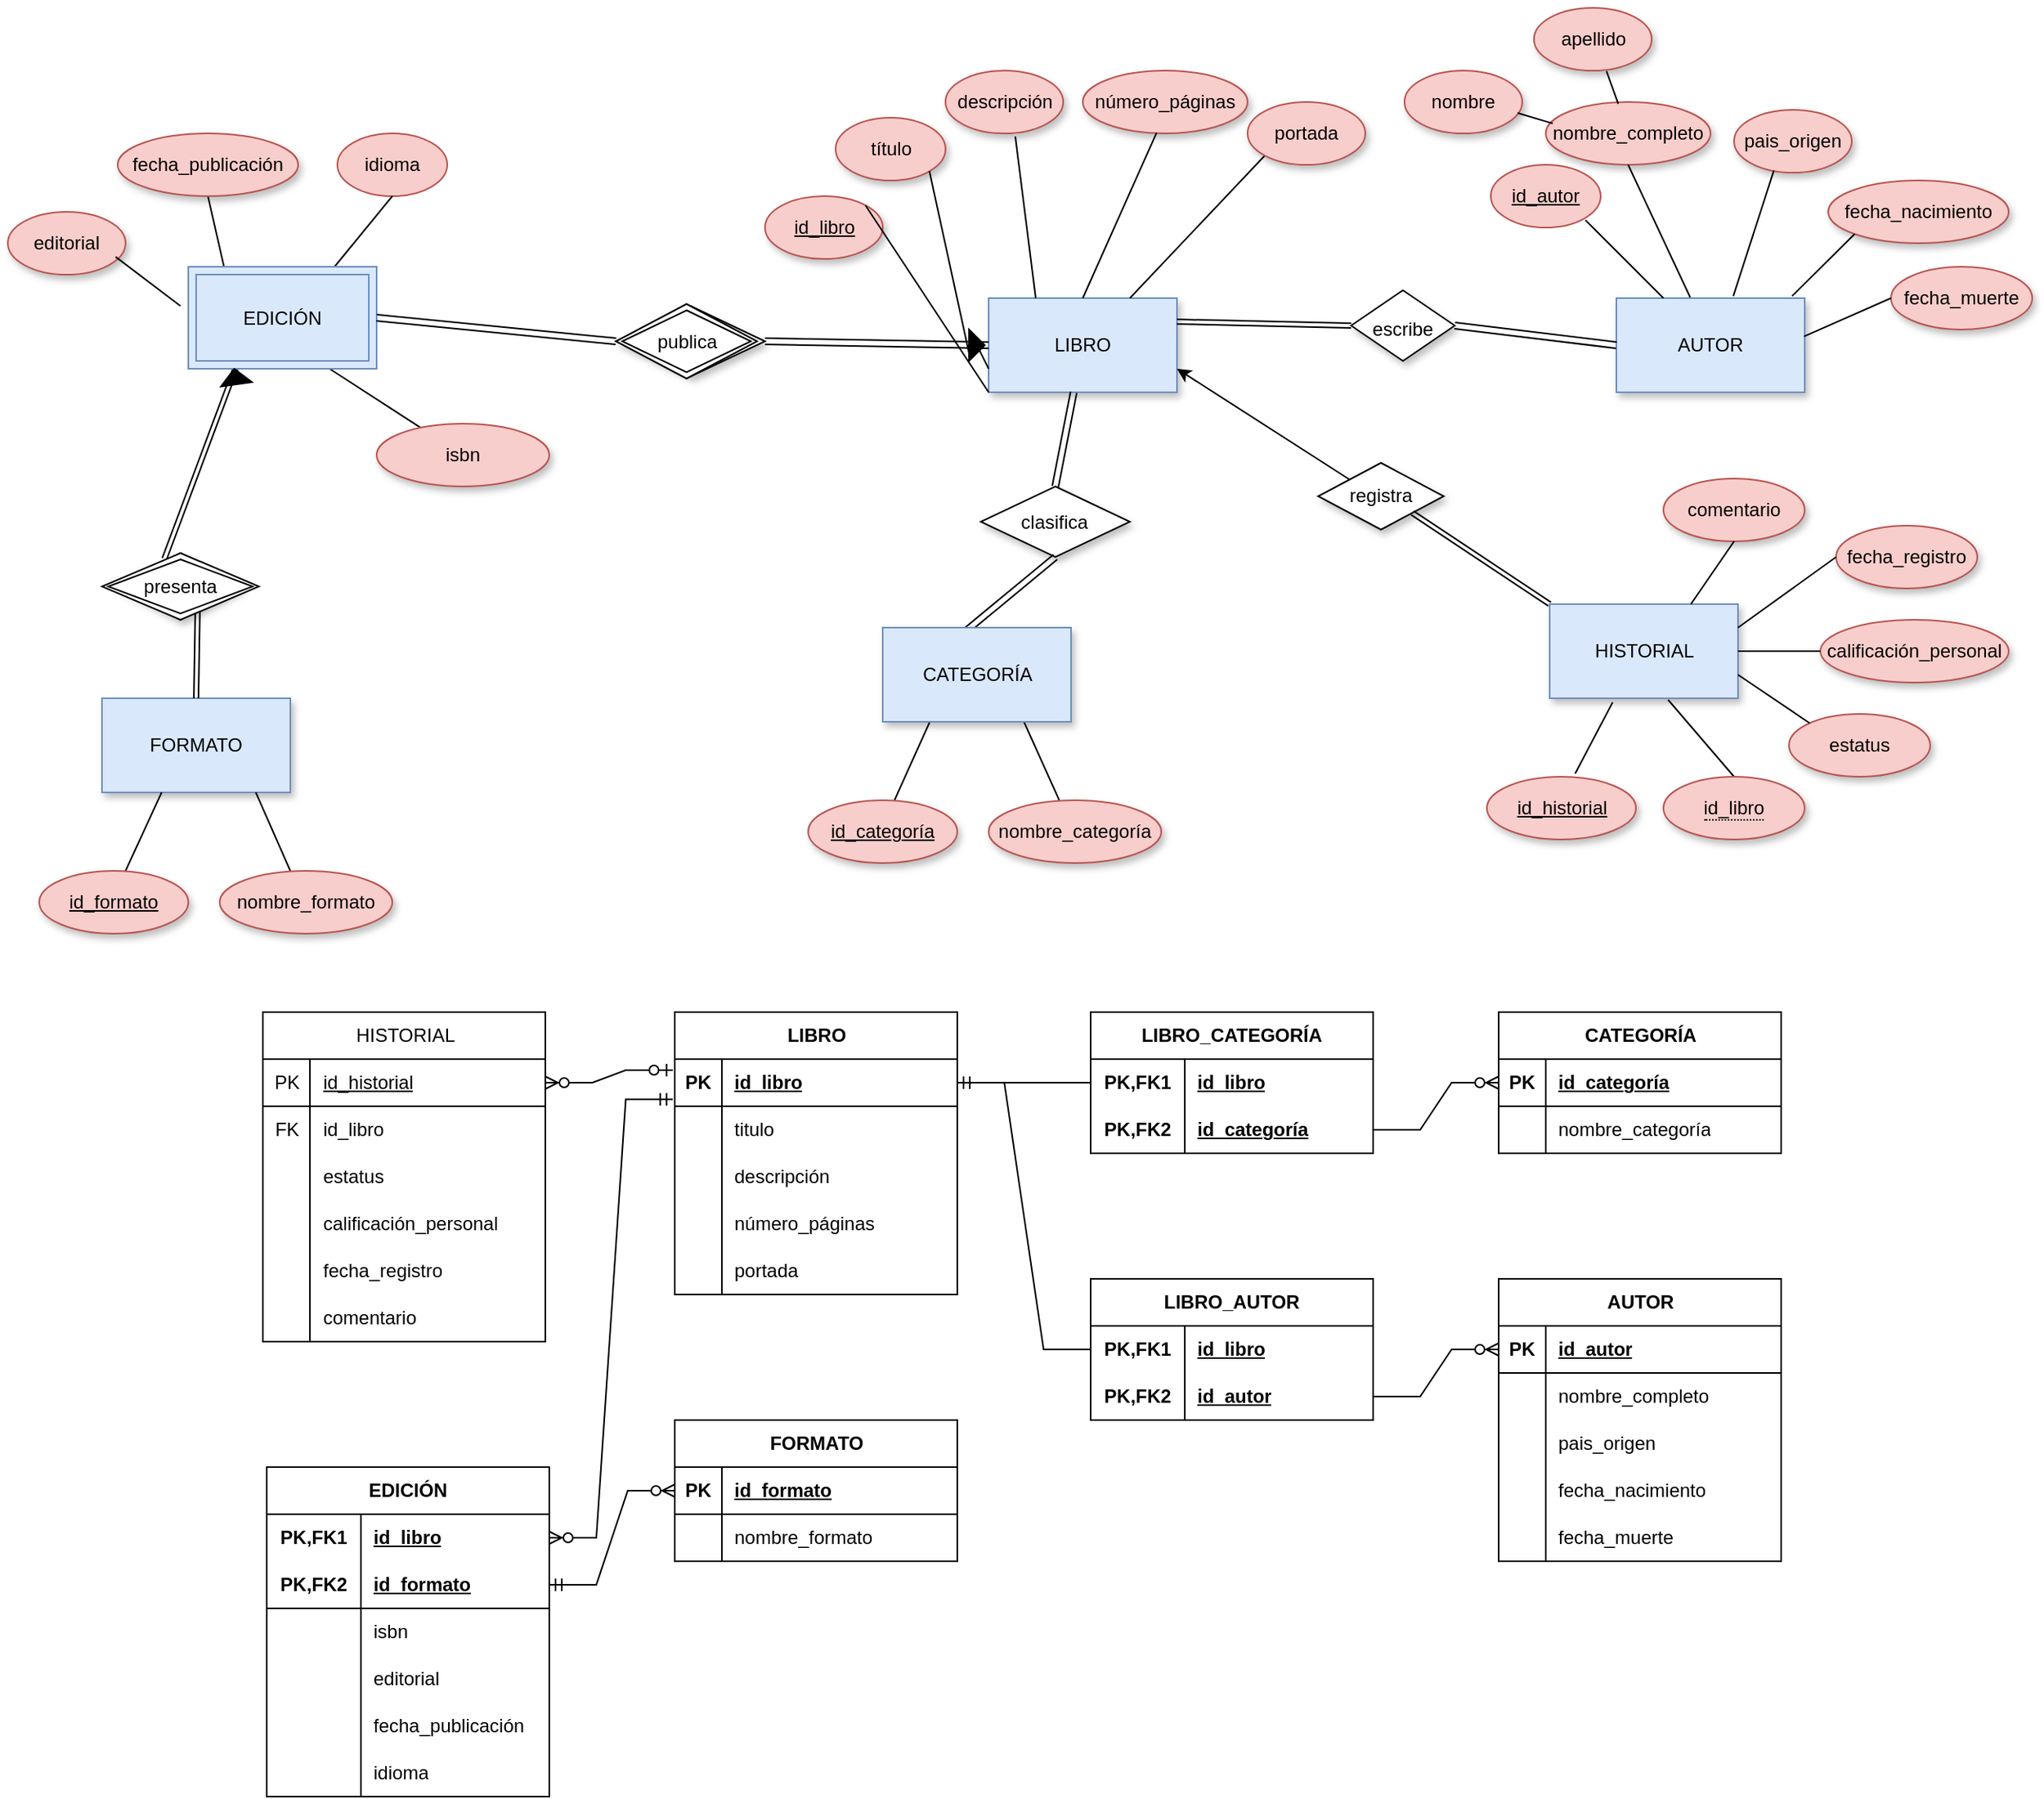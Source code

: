 <mxfile version="26.0.9">
  <diagram id="R2lEEEUBdFMjLlhIrx00" name="Page-1">
    <mxGraphModel dx="3615" dy="2601" grid="1" gridSize="10" guides="1" tooltips="1" connect="1" arrows="1" fold="1" page="1" pageScale="1" pageWidth="850" pageHeight="1100" math="0" shadow="0" extFonts="Permanent Marker^https://fonts.googleapis.com/css?family=Permanent+Marker">
      <root>
        <mxCell id="0" />
        <mxCell id="1" parent="0" />
        <mxCell id="Em-WCC9bM0EDT0znwi09-29" value="" style="rounded=0;whiteSpace=wrap;html=1;fillColor=#dae8fc;strokeColor=#6c8ebf;shadow=1;" parent="1" vertex="1">
          <mxGeometry x="525" y="-865" width="120" height="60" as="geometry" />
        </mxCell>
        <mxCell id="Em-WCC9bM0EDT0znwi09-30" value="" style="rounded=0;whiteSpace=wrap;html=1;fillColor=#dae8fc;strokeColor=#6c8ebf;shadow=1;" parent="1" vertex="1">
          <mxGeometry x="925" y="-865" width="120" height="60" as="geometry" />
        </mxCell>
        <mxCell id="Em-WCC9bM0EDT0znwi09-31" value="" style="rhombus;whiteSpace=wrap;html=1;shadow=1;" parent="1" vertex="1">
          <mxGeometry x="756" y="-870" width="66" height="45" as="geometry" />
        </mxCell>
        <mxCell id="Em-WCC9bM0EDT0znwi09-35" value="" style="shape=link;html=1;exitX=1;exitY=0.25;exitDx=0;exitDy=0;entryX=0;entryY=0.5;entryDx=0;entryDy=0;width=2.941;" parent="1" source="Em-WCC9bM0EDT0znwi09-29" target="Em-WCC9bM0EDT0znwi09-31" edge="1">
          <mxGeometry width="100" relative="1" as="geometry">
            <mxPoint x="555" y="-765" as="sourcePoint" />
            <mxPoint x="655" y="-765" as="targetPoint" />
          </mxGeometry>
        </mxCell>
        <mxCell id="Em-WCC9bM0EDT0znwi09-36" value="" style="html=1;exitX=1;exitY=0.5;exitDx=0;exitDy=0;shape=link;entryX=0;entryY=0.5;entryDx=0;entryDy=0;" parent="1" target="Em-WCC9bM0EDT0znwi09-30" edge="1">
          <mxGeometry width="100" relative="1" as="geometry">
            <mxPoint x="925" y="-835" as="sourcePoint" />
            <mxPoint x="925" y="-850" as="targetPoint" />
          </mxGeometry>
        </mxCell>
        <mxCell id="Em-WCC9bM0EDT0znwi09-37" value="" style="rhombus;whiteSpace=wrap;html=1;shadow=1;" parent="1" vertex="1">
          <mxGeometry x="520" y="-745" width="95" height="45" as="geometry" />
        </mxCell>
        <mxCell id="Em-WCC9bM0EDT0znwi09-43" value="" style="endArrow=none;html=1;shape=link;entryX=0.425;entryY=0.063;entryDx=0;entryDy=0;entryPerimeter=0;exitX=0.5;exitY=1;exitDx=0;exitDy=0;" parent="1" source="Em-WCC9bM0EDT0znwi09-37" target="48NtNkH1oH5EwjqfNbPf-35" edge="1">
          <mxGeometry width="50" height="50" relative="1" as="geometry">
            <mxPoint x="690" y="-690" as="sourcePoint" />
            <mxPoint x="675" y="-596" as="targetPoint" />
          </mxGeometry>
        </mxCell>
        <mxCell id="Em-WCC9bM0EDT0znwi09-44" value="" style="endArrow=none;html=1;shape=link;entryX=0.5;entryY=0;entryDx=0;entryDy=0;" parent="1" source="Em-WCC9bM0EDT0znwi09-29" target="Em-WCC9bM0EDT0znwi09-37" edge="1">
          <mxGeometry width="50" height="50" relative="1" as="geometry">
            <mxPoint x="755" y="-775" as="sourcePoint" />
            <mxPoint x="640" y="-780" as="targetPoint" />
          </mxGeometry>
        </mxCell>
        <mxCell id="Em-WCC9bM0EDT0znwi09-59" value="título" style="ellipse;whiteSpace=wrap;html=1;fillColor=#f8cecc;strokeColor=#b85450;shadow=1;" parent="1" vertex="1">
          <mxGeometry x="427.5" y="-980" width="70" height="40" as="geometry" />
        </mxCell>
        <mxCell id="Em-WCC9bM0EDT0znwi09-61" value="idioma" style="ellipse;whiteSpace=wrap;html=1;fillColor=#f8cecc;strokeColor=#b85450;" parent="1" vertex="1">
          <mxGeometry x="110" y="-970" width="70" height="40" as="geometry" />
        </mxCell>
        <mxCell id="Em-WCC9bM0EDT0znwi09-68" value="" style="endArrow=none;html=1;entryX=0.5;entryY=1;entryDx=0;entryDy=0;exitX=0.75;exitY=0;exitDx=0;exitDy=0;" parent="1" target="Em-WCC9bM0EDT0znwi09-61" edge="1">
          <mxGeometry width="50" height="50" relative="1" as="geometry">
            <mxPoint x="100" y="-875" as="sourcePoint" />
            <mxPoint x="334.586" y="-910.766" as="targetPoint" />
          </mxGeometry>
        </mxCell>
        <mxCell id="Em-WCC9bM0EDT0znwi09-70" value="" style="endArrow=none;html=1;entryX=1;entryY=1;entryDx=0;entryDy=0;exitX=0;exitY=0.75;exitDx=0;exitDy=0;" parent="1" source="d1jCuoh_xQbf_zwW-wh--38" target="Em-WCC9bM0EDT0znwi09-59" edge="1">
          <mxGeometry width="50" height="50" relative="1" as="geometry">
            <mxPoint x="465" y="-825" as="sourcePoint" />
            <mxPoint x="405" y="-815" as="targetPoint" />
          </mxGeometry>
        </mxCell>
        <mxCell id="Em-WCC9bM0EDT0znwi09-90" value="" style="endArrow=none;html=1;exitX=0.5;exitY=0;exitDx=0;exitDy=0;entryX=0.75;entryY=1;entryDx=0;entryDy=0;" parent="1" target="48NtNkH1oH5EwjqfNbPf-35" edge="1">
          <mxGeometry width="50" height="50" relative="1" as="geometry">
            <mxPoint x="570" y="-545" as="sourcePoint" />
            <mxPoint x="533" y="-584" as="targetPoint" />
          </mxGeometry>
        </mxCell>
        <mxCell id="Em-WCC9bM0EDT0znwi09-91" value="" style="ellipse;whiteSpace=wrap;html=1;fillColor=#f8cecc;strokeColor=#b85450;" parent="1" vertex="1">
          <mxGeometry x="845" y="-950" width="70" height="40" as="geometry" />
        </mxCell>
        <mxCell id="Em-WCC9bM0EDT0znwi09-92" value="nombre_completo" style="ellipse;whiteSpace=wrap;html=1;fillColor=#f8cecc;strokeColor=#b85450;shadow=1;" parent="1" vertex="1">
          <mxGeometry x="880" y="-990" width="105" height="40" as="geometry" />
        </mxCell>
        <mxCell id="Em-WCC9bM0EDT0znwi09-95" value="" style="endArrow=none;html=1;exitX=0.392;exitY=-0.008;exitDx=0;exitDy=0;entryX=0.5;entryY=1;entryDx=0;entryDy=0;exitPerimeter=0;" parent="1" source="Em-WCC9bM0EDT0znwi09-30" target="Em-WCC9bM0EDT0znwi09-92" edge="1">
          <mxGeometry width="50" height="50" relative="1" as="geometry">
            <mxPoint x="985" y="-855" as="sourcePoint" />
            <mxPoint x="1035" y="-905" as="targetPoint" />
          </mxGeometry>
        </mxCell>
        <mxCell id="Em-WCC9bM0EDT0znwi09-96" value="" style="endArrow=none;html=1;exitX=0.25;exitY=0;exitDx=0;exitDy=0;entryX=0.922;entryY=1.011;entryDx=0;entryDy=0;entryPerimeter=0;" parent="1" source="Em-WCC9bM0EDT0znwi09-30" target="Em-WCC9bM0EDT0znwi09-135" edge="1">
          <mxGeometry width="50" height="50" relative="1" as="geometry">
            <mxPoint x="985" y="-855" as="sourcePoint" />
            <mxPoint x="920" y="-900" as="targetPoint" />
          </mxGeometry>
        </mxCell>
        <mxCell id="Em-WCC9bM0EDT0znwi09-100" value="" style="endArrow=none;html=1;exitX=0.75;exitY=0;exitDx=0;exitDy=0;entryX=0;entryY=1;entryDx=0;entryDy=0;" parent="1" source="Em-WCC9bM0EDT0znwi09-29" target="48NtNkH1oH5EwjqfNbPf-13" edge="1">
          <mxGeometry width="50" height="50" relative="1" as="geometry">
            <mxPoint x="715" y="-895" as="sourcePoint" />
            <mxPoint x="690" y="-915" as="targetPoint" />
          </mxGeometry>
        </mxCell>
        <mxCell id="Em-WCC9bM0EDT0znwi09-101" value="LIBRO" style="text;html=1;strokeColor=none;fillColor=none;align=center;verticalAlign=middle;whiteSpace=wrap;rounded=0;dashed=1;" parent="1" vertex="1">
          <mxGeometry x="555" y="-850" width="60" height="30" as="geometry" />
        </mxCell>
        <mxCell id="Em-WCC9bM0EDT0znwi09-125" value="escribe" style="text;html=1;strokeColor=none;fillColor=none;align=center;verticalAlign=middle;whiteSpace=wrap;rounded=0;dashed=1;" parent="1" vertex="1">
          <mxGeometry x="759" y="-855" width="60" height="20" as="geometry" />
        </mxCell>
        <mxCell id="Em-WCC9bM0EDT0znwi09-127" value="clasifica" style="text;html=1;strokeColor=none;fillColor=none;align=center;verticalAlign=middle;whiteSpace=wrap;rounded=0;dashed=1;shadow=1;" parent="1" vertex="1">
          <mxGeometry x="537.5" y="-737.5" width="57.5" height="30" as="geometry" />
        </mxCell>
        <mxCell id="Em-WCC9bM0EDT0znwi09-135" value="&lt;u&gt;id_autor&lt;/u&gt;" style="text;html=1;strokeColor=none;fillColor=none;align=center;verticalAlign=middle;whiteSpace=wrap;rounded=0;dashed=1;shadow=1;" parent="1" vertex="1">
          <mxGeometry x="850" y="-945" width="60" height="30" as="geometry" />
        </mxCell>
        <mxCell id="Em-WCC9bM0EDT0znwi09-137" value="AUTOR" style="text;html=1;strokeColor=none;fillColor=none;align=center;verticalAlign=middle;whiteSpace=wrap;rounded=0;dashed=1;" parent="1" vertex="1">
          <mxGeometry x="955" y="-850" width="60" height="30" as="geometry" />
        </mxCell>
        <mxCell id="Em-WCC9bM0EDT0znwi09-140" style="edgeStyle=orthogonalEdgeStyle;rounded=0;orthogonalLoop=1;jettySize=auto;html=1;exitX=0.5;exitY=1;exitDx=0;exitDy=0;" parent="1" source="Em-WCC9bM0EDT0znwi09-37" target="Em-WCC9bM0EDT0znwi09-37" edge="1">
          <mxGeometry relative="1" as="geometry" />
        </mxCell>
        <mxCell id="Em-WCC9bM0EDT0znwi09-143" value="&lt;u&gt;id_libro&lt;/u&gt;" style="ellipse;whiteSpace=wrap;html=1;fillColor=#f8cecc;strokeColor=#b85450;shadow=1;" parent="1" vertex="1">
          <mxGeometry x="382.5" y="-930" width="75" height="40" as="geometry" />
        </mxCell>
        <mxCell id="Em-WCC9bM0EDT0znwi09-146" value="" style="endArrow=none;html=1;rounded=0;exitX=1;exitY=0;exitDx=0;exitDy=0;entryX=0;entryY=1;entryDx=0;entryDy=0;" parent="1" source="Em-WCC9bM0EDT0znwi09-143" target="Em-WCC9bM0EDT0znwi09-29" edge="1">
          <mxGeometry width="50" height="50" relative="1" as="geometry">
            <mxPoint x="475" y="-765" as="sourcePoint" />
            <mxPoint x="525" y="-815" as="targetPoint" />
          </mxGeometry>
        </mxCell>
        <mxCell id="48NtNkH1oH5EwjqfNbPf-1" value="" style="endArrow=none;html=1;exitX=0.25;exitY=0;exitDx=0;exitDy=0;entryX=0.5;entryY=1;entryDx=0;entryDy=0;" parent="1" target="48NtNkH1oH5EwjqfNbPf-5" edge="1">
          <mxGeometry width="50" height="50" relative="1" as="geometry">
            <mxPoint x="40" y="-875" as="sourcePoint" />
            <mxPoint x="320" y="-910" as="targetPoint" />
          </mxGeometry>
        </mxCell>
        <mxCell id="48NtNkH1oH5EwjqfNbPf-5" value="fecha_publicación" style="ellipse;whiteSpace=wrap;html=1;fillColor=#f8cecc;strokeColor=#b85450;shadow=1;" parent="1" vertex="1">
          <mxGeometry x="-30" y="-970" width="115" height="40" as="geometry" />
        </mxCell>
        <mxCell id="48NtNkH1oH5EwjqfNbPf-7" value="editorial" style="ellipse;whiteSpace=wrap;html=1;fillColor=#f8cecc;strokeColor=#b85450;shadow=1;" parent="1" vertex="1">
          <mxGeometry x="-100" y="-920" width="75" height="40" as="geometry" />
        </mxCell>
        <mxCell id="48NtNkH1oH5EwjqfNbPf-11" value="" style="endArrow=none;html=1;exitX=0;exitY=0.25;exitDx=0;exitDy=0;entryX=0.916;entryY=0.717;entryDx=0;entryDy=0;entryPerimeter=0;" parent="1" target="48NtNkH1oH5EwjqfNbPf-7" edge="1">
          <mxGeometry width="50" height="50" relative="1" as="geometry">
            <mxPoint x="10" y="-860" as="sourcePoint" />
            <mxPoint x="334" y="-887" as="targetPoint" />
          </mxGeometry>
        </mxCell>
        <mxCell id="48NtNkH1oH5EwjqfNbPf-13" value="portada" style="ellipse;whiteSpace=wrap;html=1;fillColor=#f8cecc;strokeColor=#b85450;shadow=1;" parent="1" vertex="1">
          <mxGeometry x="690" y="-990" width="75" height="40" as="geometry" />
        </mxCell>
        <mxCell id="48NtNkH1oH5EwjqfNbPf-14" value="número_páginas" style="ellipse;whiteSpace=wrap;html=1;fillColor=#f8cecc;strokeColor=#b85450;shadow=1;" parent="1" vertex="1">
          <mxGeometry x="585" y="-1010" width="105" height="40" as="geometry" />
        </mxCell>
        <mxCell id="48NtNkH1oH5EwjqfNbPf-15" value="descripción" style="ellipse;whiteSpace=wrap;html=1;fillColor=#f8cecc;strokeColor=#b85450;shadow=1;" parent="1" vertex="1">
          <mxGeometry x="497.5" y="-1010" width="75" height="40" as="geometry" />
        </mxCell>
        <mxCell id="48NtNkH1oH5EwjqfNbPf-17" value="" style="endArrow=none;html=1;exitX=0.25;exitY=0;exitDx=0;exitDy=0;entryX=0.593;entryY=1.05;entryDx=0;entryDy=0;entryPerimeter=0;" parent="1" source="Em-WCC9bM0EDT0znwi09-29" target="48NtNkH1oH5EwjqfNbPf-15" edge="1">
          <mxGeometry width="50" height="50" relative="1" as="geometry">
            <mxPoint x="619.5" y="-865" as="sourcePoint" />
            <mxPoint x="550.5" y="-948" as="targetPoint" />
          </mxGeometry>
        </mxCell>
        <mxCell id="48NtNkH1oH5EwjqfNbPf-18" value="" style="endArrow=none;html=1;exitX=0.5;exitY=0;exitDx=0;exitDy=0;entryX=0.448;entryY=0.988;entryDx=0;entryDy=0;entryPerimeter=0;" parent="1" source="Em-WCC9bM0EDT0znwi09-29" target="48NtNkH1oH5EwjqfNbPf-14" edge="1">
          <mxGeometry width="50" height="50" relative="1" as="geometry">
            <mxPoint x="565" y="-855" as="sourcePoint" />
            <mxPoint x="552" y="-958" as="targetPoint" />
          </mxGeometry>
        </mxCell>
        <mxCell id="48NtNkH1oH5EwjqfNbPf-19" value="apellido" style="ellipse;whiteSpace=wrap;html=1;fillColor=#f8cecc;strokeColor=#b85450;shadow=1;" parent="1" vertex="1">
          <mxGeometry x="872.5" y="-1050" width="75" height="40" as="geometry" />
        </mxCell>
        <mxCell id="48NtNkH1oH5EwjqfNbPf-20" value="nombre" style="ellipse;whiteSpace=wrap;html=1;fillColor=#f8cecc;strokeColor=#b85450;shadow=1;" parent="1" vertex="1">
          <mxGeometry x="790" y="-1010" width="75" height="40" as="geometry" />
        </mxCell>
        <mxCell id="48NtNkH1oH5EwjqfNbPf-21" value="pais_origen" style="ellipse;whiteSpace=wrap;html=1;fillColor=#f8cecc;strokeColor=#b85450;shadow=1;" parent="1" vertex="1">
          <mxGeometry x="1000" y="-985" width="75" height="40" as="geometry" />
        </mxCell>
        <mxCell id="48NtNkH1oH5EwjqfNbPf-22" value="" style="endArrow=none;html=1;exitX=0.44;exitY=0.029;exitDx=0;exitDy=0;entryX=0.616;entryY=1.008;entryDx=0;entryDy=0;exitPerimeter=0;entryPerimeter=0;" parent="1" source="Em-WCC9bM0EDT0znwi09-92" target="48NtNkH1oH5EwjqfNbPf-19" edge="1">
          <mxGeometry width="50" height="50" relative="1" as="geometry">
            <mxPoint x="977" y="-853" as="sourcePoint" />
            <mxPoint x="943" y="-940" as="targetPoint" />
          </mxGeometry>
        </mxCell>
        <mxCell id="48NtNkH1oH5EwjqfNbPf-23" value="" style="endArrow=none;html=1;exitX=0.043;exitY=0.342;exitDx=0;exitDy=0;entryX=0.96;entryY=0.675;entryDx=0;entryDy=0;exitPerimeter=0;entryPerimeter=0;" parent="1" source="Em-WCC9bM0EDT0znwi09-92" target="48NtNkH1oH5EwjqfNbPf-20" edge="1">
          <mxGeometry width="50" height="50" relative="1" as="geometry">
            <mxPoint x="987" y="-843" as="sourcePoint" />
            <mxPoint x="953" y="-930" as="targetPoint" />
          </mxGeometry>
        </mxCell>
        <mxCell id="48NtNkH1oH5EwjqfNbPf-24" value="fecha_nacimiento" style="ellipse;whiteSpace=wrap;html=1;fillColor=#f8cecc;strokeColor=#b85450;shadow=1;" parent="1" vertex="1">
          <mxGeometry x="1060" y="-940" width="115" height="40" as="geometry" />
        </mxCell>
        <mxCell id="48NtNkH1oH5EwjqfNbPf-25" value="fecha_muerte" style="ellipse;whiteSpace=wrap;html=1;fillColor=#f8cecc;strokeColor=#b85450;shadow=1;" parent="1" vertex="1">
          <mxGeometry x="1100" y="-885" width="90" height="40" as="geometry" />
        </mxCell>
        <mxCell id="48NtNkH1oH5EwjqfNbPf-27" value="" style="endArrow=none;html=1;exitX=0.621;exitY=-0.022;exitDx=0;exitDy=0;entryX=0.338;entryY=0.967;entryDx=0;entryDy=0;exitPerimeter=0;entryPerimeter=0;" parent="1" source="Em-WCC9bM0EDT0znwi09-30" target="48NtNkH1oH5EwjqfNbPf-21" edge="1">
          <mxGeometry width="50" height="50" relative="1" as="geometry">
            <mxPoint x="1018.5" y="-850" as="sourcePoint" />
            <mxPoint x="987.5" y="-935" as="targetPoint" />
          </mxGeometry>
        </mxCell>
        <mxCell id="48NtNkH1oH5EwjqfNbPf-28" value="" style="endArrow=none;html=1;exitX=0.933;exitY=-0.022;exitDx=0;exitDy=0;entryX=0;entryY=1;entryDx=0;entryDy=0;exitPerimeter=0;" parent="1" source="Em-WCC9bM0EDT0znwi09-30" target="48NtNkH1oH5EwjqfNbPf-24" edge="1">
          <mxGeometry width="50" height="50" relative="1" as="geometry">
            <mxPoint x="1010" y="-856" as="sourcePoint" />
            <mxPoint x="1035" y="-936" as="targetPoint" />
          </mxGeometry>
        </mxCell>
        <mxCell id="48NtNkH1oH5EwjqfNbPf-29" value="" style="endArrow=none;html=1;exitX=0.996;exitY=0.408;exitDx=0;exitDy=0;entryX=0;entryY=0.5;entryDx=0;entryDy=0;exitPerimeter=0;" parent="1" source="Em-WCC9bM0EDT0znwi09-30" target="48NtNkH1oH5EwjqfNbPf-25" edge="1">
          <mxGeometry width="50" height="50" relative="1" as="geometry">
            <mxPoint x="1020" y="-846" as="sourcePoint" />
            <mxPoint x="1045" y="-926" as="targetPoint" />
          </mxGeometry>
        </mxCell>
        <mxCell id="48NtNkH1oH5EwjqfNbPf-34" value="" style="endArrow=none;html=1;entryX=0.25;entryY=1;entryDx=0;entryDy=0;exitX=0.5;exitY=0;exitDx=0;exitDy=0;" parent="1" target="48NtNkH1oH5EwjqfNbPf-35" edge="1">
          <mxGeometry width="50" height="50" relative="1" as="geometry">
            <mxPoint x="465" y="-545" as="sourcePoint" />
            <mxPoint x="497.62" y="-582.344" as="targetPoint" />
          </mxGeometry>
        </mxCell>
        <mxCell id="48NtNkH1oH5EwjqfNbPf-35" value="CATEGORÍA" style="rounded=0;whiteSpace=wrap;html=1;fillColor=#dae8fc;strokeColor=#6c8ebf;shadow=1;" parent="1" vertex="1">
          <mxGeometry x="457.5" y="-655" width="120" height="60" as="geometry" />
        </mxCell>
        <mxCell id="48NtNkH1oH5EwjqfNbPf-36" value="HISTORIAL" style="rounded=0;whiteSpace=wrap;html=1;fillColor=#dae8fc;strokeColor=#6c8ebf;shadow=1;" parent="1" vertex="1">
          <mxGeometry x="882.5" y="-670" width="120" height="60" as="geometry" />
        </mxCell>
        <mxCell id="48NtNkH1oH5EwjqfNbPf-39" value="" style="endArrow=none;html=1;entryX=0.75;entryY=1;entryDx=0;entryDy=0;exitX=0.5;exitY=0;exitDx=0;exitDy=0;" parent="1" source="48NtNkH1oH5EwjqfNbPf-41" edge="1">
          <mxGeometry width="50" height="50" relative="1" as="geometry">
            <mxPoint x="995" y="-570" as="sourcePoint" />
            <mxPoint x="958" y="-609" as="targetPoint" />
          </mxGeometry>
        </mxCell>
        <mxCell id="48NtNkH1oH5EwjqfNbPf-40" value="" style="endArrow=none;html=1;entryX=0.46;entryY=1.023;entryDx=0;entryDy=0;exitX=0.592;exitY=-0.05;exitDx=0;exitDy=0;entryPerimeter=0;exitPerimeter=0;" parent="1" source="48NtNkH1oH5EwjqfNbPf-42" edge="1">
          <mxGeometry width="50" height="50" relative="1" as="geometry">
            <mxPoint x="895" y="-570" as="sourcePoint" />
            <mxPoint x="922.62" y="-607.344" as="targetPoint" />
          </mxGeometry>
        </mxCell>
        <mxCell id="48NtNkH1oH5EwjqfNbPf-41" value="&lt;span style=&quot;border-bottom: 1px dotted&quot;&gt;id_libro&lt;/span&gt;" style="ellipse;whiteSpace=wrap;html=1;align=center;fillColor=#f8cecc;strokeColor=#b85450;shadow=1;" parent="1" vertex="1">
          <mxGeometry x="955" y="-560" width="90" height="40" as="geometry" />
        </mxCell>
        <mxCell id="48NtNkH1oH5EwjqfNbPf-42" value="id_historial" style="ellipse;whiteSpace=wrap;html=1;align=center;fontStyle=4;fillColor=#f8cecc;strokeColor=#b85450;shadow=1;" parent="1" vertex="1">
          <mxGeometry x="842.5" y="-560" width="95" height="40" as="geometry" />
        </mxCell>
        <mxCell id="48NtNkH1oH5EwjqfNbPf-43" value="calificación_personal" style="ellipse;whiteSpace=wrap;html=1;fillColor=#f8cecc;strokeColor=#b85450;shadow=1;" parent="1" vertex="1">
          <mxGeometry x="1055" y="-660" width="120" height="40" as="geometry" />
        </mxCell>
        <mxCell id="48NtNkH1oH5EwjqfNbPf-44" value="estatus" style="ellipse;whiteSpace=wrap;html=1;fillColor=#f8cecc;strokeColor=#b85450;shadow=1;" parent="1" vertex="1">
          <mxGeometry x="1035" y="-600" width="90" height="40" as="geometry" />
        </mxCell>
        <mxCell id="48NtNkH1oH5EwjqfNbPf-45" value="" style="endArrow=none;html=1;entryX=1;entryY=0.75;entryDx=0;entryDy=0;exitX=0;exitY=0;exitDx=0;exitDy=0;" parent="1" source="48NtNkH1oH5EwjqfNbPf-44" target="48NtNkH1oH5EwjqfNbPf-36" edge="1">
          <mxGeometry width="50" height="50" relative="1" as="geometry">
            <mxPoint x="1047" y="-550" as="sourcePoint" />
            <mxPoint x="1005" y="-599" as="targetPoint" />
          </mxGeometry>
        </mxCell>
        <mxCell id="48NtNkH1oH5EwjqfNbPf-48" value="fecha_registro" style="ellipse;whiteSpace=wrap;html=1;fillColor=#f8cecc;strokeColor=#b85450;shadow=1;" parent="1" vertex="1">
          <mxGeometry x="1065" y="-720" width="90" height="40" as="geometry" />
        </mxCell>
        <mxCell id="48NtNkH1oH5EwjqfNbPf-50" value="" style="endArrow=none;html=1;exitX=0;exitY=0.5;exitDx=0;exitDy=0;entryX=1;entryY=0.5;entryDx=0;entryDy=0;" parent="1" source="48NtNkH1oH5EwjqfNbPf-43" target="48NtNkH1oH5EwjqfNbPf-36" edge="1">
          <mxGeometry width="50" height="50" relative="1" as="geometry">
            <mxPoint x="1058" y="-584" as="sourcePoint" />
            <mxPoint x="1025" y="-650" as="targetPoint" />
          </mxGeometry>
        </mxCell>
        <mxCell id="48NtNkH1oH5EwjqfNbPf-51" value="" style="endArrow=none;html=1;exitX=0;exitY=0.5;exitDx=0;exitDy=0;entryX=1;entryY=0.25;entryDx=0;entryDy=0;" parent="1" source="48NtNkH1oH5EwjqfNbPf-48" target="48NtNkH1oH5EwjqfNbPf-36" edge="1">
          <mxGeometry width="50" height="50" relative="1" as="geometry">
            <mxPoint x="1065" y="-630" as="sourcePoint" />
            <mxPoint x="1013" y="-630" as="targetPoint" />
          </mxGeometry>
        </mxCell>
        <mxCell id="48NtNkH1oH5EwjqfNbPf-53" value="registra" style="rhombus;whiteSpace=wrap;html=1;shadow=1;" parent="1" vertex="1">
          <mxGeometry x="735" y="-760" width="80" height="42.5" as="geometry" />
        </mxCell>
        <mxCell id="48NtNkH1oH5EwjqfNbPf-55" value="" style="shape=link;html=1;width=2.941;entryX=0;entryY=0;entryDx=0;entryDy=0;exitX=1;exitY=1;exitDx=0;exitDy=0;" parent="1" source="48NtNkH1oH5EwjqfNbPf-53" target="48NtNkH1oH5EwjqfNbPf-36" edge="1">
          <mxGeometry width="100" relative="1" as="geometry">
            <mxPoint x="833" y="-708" as="sourcePoint" />
            <mxPoint x="802.5" y="-719" as="targetPoint" />
          </mxGeometry>
        </mxCell>
        <mxCell id="48NtNkH1oH5EwjqfNbPf-59" value="comentario" style="ellipse;whiteSpace=wrap;html=1;fillColor=#f8cecc;strokeColor=#b85450;shadow=1;" parent="1" vertex="1">
          <mxGeometry x="955" y="-750" width="90" height="40" as="geometry" />
        </mxCell>
        <mxCell id="48NtNkH1oH5EwjqfNbPf-60" value="" style="endArrow=none;html=1;exitX=0.5;exitY=1;exitDx=0;exitDy=0;entryX=0.75;entryY=0;entryDx=0;entryDy=0;" parent="1" source="48NtNkH1oH5EwjqfNbPf-59" target="48NtNkH1oH5EwjqfNbPf-36" edge="1">
          <mxGeometry width="50" height="50" relative="1" as="geometry">
            <mxPoint x="1075.5" y="-690" as="sourcePoint" />
            <mxPoint x="1012.5" y="-645" as="targetPoint" />
          </mxGeometry>
        </mxCell>
        <mxCell id="48NtNkH1oH5EwjqfNbPf-61" value="id_categoría" style="ellipse;whiteSpace=wrap;html=1;align=center;fontStyle=4;fillColor=#f8cecc;strokeColor=#b85450;shadow=1;" parent="1" vertex="1">
          <mxGeometry x="410" y="-545" width="95" height="40" as="geometry" />
        </mxCell>
        <mxCell id="48NtNkH1oH5EwjqfNbPf-62" value="nombre_categoría" style="ellipse;whiteSpace=wrap;html=1;fillColor=#f8cecc;strokeColor=#b85450;shadow=1;" parent="1" vertex="1">
          <mxGeometry x="525" y="-545" width="110" height="40" as="geometry" />
        </mxCell>
        <mxCell id="48NtNkH1oH5EwjqfNbPf-63" value="" style="endArrow=classic;html=1;rounded=0;entryX=1;entryY=0.75;entryDx=0;entryDy=0;exitX=0;exitY=0;exitDx=0;exitDy=0;fontStyle=1" parent="1" source="48NtNkH1oH5EwjqfNbPf-53" target="Em-WCC9bM0EDT0znwi09-29" edge="1">
          <mxGeometry width="50" height="50" relative="1" as="geometry">
            <mxPoint x="740" y="-760" as="sourcePoint" />
            <mxPoint x="790" y="-810" as="targetPoint" />
          </mxGeometry>
        </mxCell>
        <mxCell id="48NtNkH1oH5EwjqfNbPf-64" value="" style="html=1;exitX=1;exitY=0.5;exitDx=0;exitDy=0;shape=link;entryX=0;entryY=0.5;entryDx=0;entryDy=0;" parent="1" source="Em-WCC9bM0EDT0znwi09-31" target="Em-WCC9bM0EDT0znwi09-30" edge="1">
          <mxGeometry width="100" relative="1" as="geometry">
            <mxPoint x="822" y="-847" as="sourcePoint" />
            <mxPoint x="915" y="-835" as="targetPoint" />
          </mxGeometry>
        </mxCell>
        <mxCell id="8ogSm6cQlQV6oZ7LzQT9-1" value="LIBRO" style="shape=table;startSize=30;container=1;collapsible=1;childLayout=tableLayout;fixedRows=1;rowLines=0;fontStyle=1;align=center;resizeLast=1;html=1;" parent="1" vertex="1">
          <mxGeometry x="325" y="-410" width="180" height="180" as="geometry" />
        </mxCell>
        <mxCell id="8ogSm6cQlQV6oZ7LzQT9-2" value="" style="shape=tableRow;horizontal=0;startSize=0;swimlaneHead=0;swimlaneBody=0;fillColor=none;collapsible=0;dropTarget=0;points=[[0,0.5],[1,0.5]];portConstraint=eastwest;top=0;left=0;right=0;bottom=1;" parent="8ogSm6cQlQV6oZ7LzQT9-1" vertex="1">
          <mxGeometry y="30" width="180" height="30" as="geometry" />
        </mxCell>
        <mxCell id="8ogSm6cQlQV6oZ7LzQT9-3" value="PK" style="shape=partialRectangle;connectable=0;fillColor=none;top=0;left=0;bottom=0;right=0;fontStyle=1;overflow=hidden;whiteSpace=wrap;html=1;" parent="8ogSm6cQlQV6oZ7LzQT9-2" vertex="1">
          <mxGeometry width="30" height="30" as="geometry">
            <mxRectangle width="30" height="30" as="alternateBounds" />
          </mxGeometry>
        </mxCell>
        <mxCell id="8ogSm6cQlQV6oZ7LzQT9-4" value="id_libro" style="shape=partialRectangle;connectable=0;fillColor=none;top=0;left=0;bottom=0;right=0;align=left;spacingLeft=6;fontStyle=5;overflow=hidden;whiteSpace=wrap;html=1;" parent="8ogSm6cQlQV6oZ7LzQT9-2" vertex="1">
          <mxGeometry x="30" width="150" height="30" as="geometry">
            <mxRectangle width="150" height="30" as="alternateBounds" />
          </mxGeometry>
        </mxCell>
        <mxCell id="8ogSm6cQlQV6oZ7LzQT9-5" value="" style="shape=tableRow;horizontal=0;startSize=0;swimlaneHead=0;swimlaneBody=0;fillColor=none;collapsible=0;dropTarget=0;points=[[0,0.5],[1,0.5]];portConstraint=eastwest;top=0;left=0;right=0;bottom=0;" parent="8ogSm6cQlQV6oZ7LzQT9-1" vertex="1">
          <mxGeometry y="60" width="180" height="30" as="geometry" />
        </mxCell>
        <mxCell id="8ogSm6cQlQV6oZ7LzQT9-6" value="" style="shape=partialRectangle;connectable=0;fillColor=none;top=0;left=0;bottom=0;right=0;editable=1;overflow=hidden;whiteSpace=wrap;html=1;" parent="8ogSm6cQlQV6oZ7LzQT9-5" vertex="1">
          <mxGeometry width="30" height="30" as="geometry">
            <mxRectangle width="30" height="30" as="alternateBounds" />
          </mxGeometry>
        </mxCell>
        <mxCell id="8ogSm6cQlQV6oZ7LzQT9-7" value="titulo" style="shape=partialRectangle;connectable=0;fillColor=none;top=0;left=0;bottom=0;right=0;align=left;spacingLeft=6;overflow=hidden;whiteSpace=wrap;html=1;" parent="8ogSm6cQlQV6oZ7LzQT9-5" vertex="1">
          <mxGeometry x="30" width="150" height="30" as="geometry">
            <mxRectangle width="150" height="30" as="alternateBounds" />
          </mxGeometry>
        </mxCell>
        <mxCell id="8ogSm6cQlQV6oZ7LzQT9-23" value="" style="shape=tableRow;horizontal=0;startSize=0;swimlaneHead=0;swimlaneBody=0;fillColor=none;collapsible=0;dropTarget=0;points=[[0,0.5],[1,0.5]];portConstraint=eastwest;top=0;left=0;right=0;bottom=0;" parent="8ogSm6cQlQV6oZ7LzQT9-1" vertex="1">
          <mxGeometry y="90" width="180" height="30" as="geometry" />
        </mxCell>
        <mxCell id="8ogSm6cQlQV6oZ7LzQT9-24" value="" style="shape=partialRectangle;connectable=0;fillColor=none;top=0;left=0;bottom=0;right=0;editable=1;overflow=hidden;whiteSpace=wrap;html=1;" parent="8ogSm6cQlQV6oZ7LzQT9-23" vertex="1">
          <mxGeometry width="30" height="30" as="geometry">
            <mxRectangle width="30" height="30" as="alternateBounds" />
          </mxGeometry>
        </mxCell>
        <mxCell id="8ogSm6cQlQV6oZ7LzQT9-25" value="descripción" style="shape=partialRectangle;connectable=0;fillColor=none;top=0;left=0;bottom=0;right=0;align=left;spacingLeft=6;overflow=hidden;whiteSpace=wrap;html=1;" parent="8ogSm6cQlQV6oZ7LzQT9-23" vertex="1">
          <mxGeometry x="30" width="150" height="30" as="geometry">
            <mxRectangle width="150" height="30" as="alternateBounds" />
          </mxGeometry>
        </mxCell>
        <mxCell id="8ogSm6cQlQV6oZ7LzQT9-26" value="" style="shape=tableRow;horizontal=0;startSize=0;swimlaneHead=0;swimlaneBody=0;fillColor=none;collapsible=0;dropTarget=0;points=[[0,0.5],[1,0.5]];portConstraint=eastwest;top=0;left=0;right=0;bottom=0;" parent="8ogSm6cQlQV6oZ7LzQT9-1" vertex="1">
          <mxGeometry y="120" width="180" height="30" as="geometry" />
        </mxCell>
        <mxCell id="8ogSm6cQlQV6oZ7LzQT9-27" value="" style="shape=partialRectangle;connectable=0;fillColor=none;top=0;left=0;bottom=0;right=0;editable=1;overflow=hidden;whiteSpace=wrap;html=1;" parent="8ogSm6cQlQV6oZ7LzQT9-26" vertex="1">
          <mxGeometry width="30" height="30" as="geometry">
            <mxRectangle width="30" height="30" as="alternateBounds" />
          </mxGeometry>
        </mxCell>
        <mxCell id="8ogSm6cQlQV6oZ7LzQT9-28" value="número_páginas" style="shape=partialRectangle;connectable=0;fillColor=none;top=0;left=0;bottom=0;right=0;align=left;spacingLeft=6;overflow=hidden;whiteSpace=wrap;html=1;" parent="8ogSm6cQlQV6oZ7LzQT9-26" vertex="1">
          <mxGeometry x="30" width="150" height="30" as="geometry">
            <mxRectangle width="150" height="30" as="alternateBounds" />
          </mxGeometry>
        </mxCell>
        <mxCell id="8ogSm6cQlQV6oZ7LzQT9-29" value="" style="shape=tableRow;horizontal=0;startSize=0;swimlaneHead=0;swimlaneBody=0;fillColor=none;collapsible=0;dropTarget=0;points=[[0,0.5],[1,0.5]];portConstraint=eastwest;top=0;left=0;right=0;bottom=0;" parent="8ogSm6cQlQV6oZ7LzQT9-1" vertex="1">
          <mxGeometry y="150" width="180" height="30" as="geometry" />
        </mxCell>
        <mxCell id="8ogSm6cQlQV6oZ7LzQT9-30" value="" style="shape=partialRectangle;connectable=0;fillColor=none;top=0;left=0;bottom=0;right=0;editable=1;overflow=hidden;whiteSpace=wrap;html=1;" parent="8ogSm6cQlQV6oZ7LzQT9-29" vertex="1">
          <mxGeometry width="30" height="30" as="geometry">
            <mxRectangle width="30" height="30" as="alternateBounds" />
          </mxGeometry>
        </mxCell>
        <mxCell id="8ogSm6cQlQV6oZ7LzQT9-31" value="portada" style="shape=partialRectangle;connectable=0;fillColor=none;top=0;left=0;bottom=0;right=0;align=left;spacingLeft=6;overflow=hidden;whiteSpace=wrap;html=1;" parent="8ogSm6cQlQV6oZ7LzQT9-29" vertex="1">
          <mxGeometry x="30" width="150" height="30" as="geometry">
            <mxRectangle width="150" height="30" as="alternateBounds" />
          </mxGeometry>
        </mxCell>
        <mxCell id="8ogSm6cQlQV6oZ7LzQT9-32" value="CATEGORÍA" style="shape=table;startSize=30;container=1;collapsible=1;childLayout=tableLayout;fixedRows=1;rowLines=0;fontStyle=1;align=center;resizeLast=1;html=1;" parent="1" vertex="1">
          <mxGeometry x="850" y="-410" width="180" height="90" as="geometry" />
        </mxCell>
        <mxCell id="8ogSm6cQlQV6oZ7LzQT9-33" value="" style="shape=tableRow;horizontal=0;startSize=0;swimlaneHead=0;swimlaneBody=0;fillColor=none;collapsible=0;dropTarget=0;points=[[0,0.5],[1,0.5]];portConstraint=eastwest;top=0;left=0;right=0;bottom=1;" parent="8ogSm6cQlQV6oZ7LzQT9-32" vertex="1">
          <mxGeometry y="30" width="180" height="30" as="geometry" />
        </mxCell>
        <mxCell id="8ogSm6cQlQV6oZ7LzQT9-34" value="PK" style="shape=partialRectangle;connectable=0;fillColor=none;top=0;left=0;bottom=0;right=0;fontStyle=1;overflow=hidden;whiteSpace=wrap;html=1;" parent="8ogSm6cQlQV6oZ7LzQT9-33" vertex="1">
          <mxGeometry width="30" height="30" as="geometry">
            <mxRectangle width="30" height="30" as="alternateBounds" />
          </mxGeometry>
        </mxCell>
        <mxCell id="8ogSm6cQlQV6oZ7LzQT9-35" value="id_categoría" style="shape=partialRectangle;connectable=0;fillColor=none;top=0;left=0;bottom=0;right=0;align=left;spacingLeft=6;fontStyle=5;overflow=hidden;whiteSpace=wrap;html=1;" parent="8ogSm6cQlQV6oZ7LzQT9-33" vertex="1">
          <mxGeometry x="30" width="150" height="30" as="geometry">
            <mxRectangle width="150" height="30" as="alternateBounds" />
          </mxGeometry>
        </mxCell>
        <mxCell id="8ogSm6cQlQV6oZ7LzQT9-36" value="" style="shape=tableRow;horizontal=0;startSize=0;swimlaneHead=0;swimlaneBody=0;fillColor=none;collapsible=0;dropTarget=0;points=[[0,0.5],[1,0.5]];portConstraint=eastwest;top=0;left=0;right=0;bottom=0;" parent="8ogSm6cQlQV6oZ7LzQT9-32" vertex="1">
          <mxGeometry y="60" width="180" height="30" as="geometry" />
        </mxCell>
        <mxCell id="8ogSm6cQlQV6oZ7LzQT9-37" value="" style="shape=partialRectangle;connectable=0;fillColor=none;top=0;left=0;bottom=0;right=0;editable=1;overflow=hidden;whiteSpace=wrap;html=1;" parent="8ogSm6cQlQV6oZ7LzQT9-36" vertex="1">
          <mxGeometry width="30" height="30" as="geometry">
            <mxRectangle width="30" height="30" as="alternateBounds" />
          </mxGeometry>
        </mxCell>
        <mxCell id="8ogSm6cQlQV6oZ7LzQT9-38" value="nombre_categoría" style="shape=partialRectangle;connectable=0;fillColor=none;top=0;left=0;bottom=0;right=0;align=left;spacingLeft=6;overflow=hidden;whiteSpace=wrap;html=1;" parent="8ogSm6cQlQV6oZ7LzQT9-36" vertex="1">
          <mxGeometry x="30" width="150" height="30" as="geometry">
            <mxRectangle width="150" height="30" as="alternateBounds" />
          </mxGeometry>
        </mxCell>
        <mxCell id="8ogSm6cQlQV6oZ7LzQT9-71" value="HISTORIAL" style="shape=table;startSize=30;container=1;collapsible=1;childLayout=tableLayout;fixedRows=1;rowLines=0;fontStyle=0;align=center;resizeLast=1;html=1;" parent="1" vertex="1">
          <mxGeometry x="62.5" y="-410" width="180" height="210" as="geometry" />
        </mxCell>
        <mxCell id="8ogSm6cQlQV6oZ7LzQT9-72" value="" style="shape=tableRow;horizontal=0;startSize=0;swimlaneHead=0;swimlaneBody=0;fillColor=none;collapsible=0;dropTarget=0;points=[[0,0.5],[1,0.5]];portConstraint=eastwest;top=0;left=0;right=0;bottom=1;fontStyle=0" parent="8ogSm6cQlQV6oZ7LzQT9-71" vertex="1">
          <mxGeometry y="30" width="180" height="30" as="geometry" />
        </mxCell>
        <mxCell id="8ogSm6cQlQV6oZ7LzQT9-73" value="PK" style="shape=partialRectangle;connectable=0;fillColor=none;top=0;left=0;bottom=0;right=0;fontStyle=0;overflow=hidden;whiteSpace=wrap;html=1;" parent="8ogSm6cQlQV6oZ7LzQT9-72" vertex="1">
          <mxGeometry width="30" height="30" as="geometry">
            <mxRectangle width="30" height="30" as="alternateBounds" />
          </mxGeometry>
        </mxCell>
        <mxCell id="8ogSm6cQlQV6oZ7LzQT9-74" value="id_historial" style="shape=partialRectangle;connectable=0;fillColor=none;top=0;left=0;bottom=0;right=0;align=left;spacingLeft=6;fontStyle=4;overflow=hidden;whiteSpace=wrap;html=1;" parent="8ogSm6cQlQV6oZ7LzQT9-72" vertex="1">
          <mxGeometry x="30" width="150" height="30" as="geometry">
            <mxRectangle width="150" height="30" as="alternateBounds" />
          </mxGeometry>
        </mxCell>
        <mxCell id="8ogSm6cQlQV6oZ7LzQT9-75" value="" style="shape=tableRow;horizontal=0;startSize=0;swimlaneHead=0;swimlaneBody=0;fillColor=none;collapsible=0;dropTarget=0;points=[[0,0.5],[1,0.5]];portConstraint=eastwest;top=0;left=0;right=0;bottom=0;fontStyle=0" parent="8ogSm6cQlQV6oZ7LzQT9-71" vertex="1">
          <mxGeometry y="60" width="180" height="30" as="geometry" />
        </mxCell>
        <mxCell id="8ogSm6cQlQV6oZ7LzQT9-76" value="FK" style="shape=partialRectangle;connectable=0;fillColor=none;top=0;left=0;bottom=0;right=0;editable=1;overflow=hidden;whiteSpace=wrap;html=1;fontStyle=0" parent="8ogSm6cQlQV6oZ7LzQT9-75" vertex="1">
          <mxGeometry width="30" height="30" as="geometry">
            <mxRectangle width="30" height="30" as="alternateBounds" />
          </mxGeometry>
        </mxCell>
        <mxCell id="8ogSm6cQlQV6oZ7LzQT9-77" value="id_libro" style="shape=partialRectangle;connectable=0;fillColor=none;top=0;left=0;bottom=0;right=0;align=left;spacingLeft=6;overflow=hidden;whiteSpace=wrap;html=1;fontStyle=0" parent="8ogSm6cQlQV6oZ7LzQT9-75" vertex="1">
          <mxGeometry x="30" width="150" height="30" as="geometry">
            <mxRectangle width="150" height="30" as="alternateBounds" />
          </mxGeometry>
        </mxCell>
        <mxCell id="8ogSm6cQlQV6oZ7LzQT9-78" value="" style="shape=tableRow;horizontal=0;startSize=0;swimlaneHead=0;swimlaneBody=0;fillColor=none;collapsible=0;dropTarget=0;points=[[0,0.5],[1,0.5]];portConstraint=eastwest;top=0;left=0;right=0;bottom=0;fontStyle=0" parent="8ogSm6cQlQV6oZ7LzQT9-71" vertex="1">
          <mxGeometry y="90" width="180" height="30" as="geometry" />
        </mxCell>
        <mxCell id="8ogSm6cQlQV6oZ7LzQT9-79" value="" style="shape=partialRectangle;connectable=0;fillColor=none;top=0;left=0;bottom=0;right=0;editable=1;overflow=hidden;whiteSpace=wrap;html=1;fontStyle=0" parent="8ogSm6cQlQV6oZ7LzQT9-78" vertex="1">
          <mxGeometry width="30" height="30" as="geometry">
            <mxRectangle width="30" height="30" as="alternateBounds" />
          </mxGeometry>
        </mxCell>
        <mxCell id="8ogSm6cQlQV6oZ7LzQT9-80" value="estatus" style="shape=partialRectangle;connectable=0;fillColor=none;top=0;left=0;bottom=0;right=0;align=left;spacingLeft=6;overflow=hidden;whiteSpace=wrap;html=1;fontStyle=0" parent="8ogSm6cQlQV6oZ7LzQT9-78" vertex="1">
          <mxGeometry x="30" width="150" height="30" as="geometry">
            <mxRectangle width="150" height="30" as="alternateBounds" />
          </mxGeometry>
        </mxCell>
        <mxCell id="8ogSm6cQlQV6oZ7LzQT9-81" value="" style="shape=tableRow;horizontal=0;startSize=0;swimlaneHead=0;swimlaneBody=0;fillColor=none;collapsible=0;dropTarget=0;points=[[0,0.5],[1,0.5]];portConstraint=eastwest;top=0;left=0;right=0;bottom=0;fontStyle=0" parent="8ogSm6cQlQV6oZ7LzQT9-71" vertex="1">
          <mxGeometry y="120" width="180" height="30" as="geometry" />
        </mxCell>
        <mxCell id="8ogSm6cQlQV6oZ7LzQT9-82" value="" style="shape=partialRectangle;connectable=0;fillColor=none;top=0;left=0;bottom=0;right=0;editable=1;overflow=hidden;whiteSpace=wrap;html=1;fontStyle=0" parent="8ogSm6cQlQV6oZ7LzQT9-81" vertex="1">
          <mxGeometry width="30" height="30" as="geometry">
            <mxRectangle width="30" height="30" as="alternateBounds" />
          </mxGeometry>
        </mxCell>
        <mxCell id="8ogSm6cQlQV6oZ7LzQT9-83" value="calificación_personal" style="shape=partialRectangle;connectable=0;fillColor=none;top=0;left=0;bottom=0;right=0;align=left;spacingLeft=6;overflow=hidden;whiteSpace=wrap;html=1;fontStyle=0" parent="8ogSm6cQlQV6oZ7LzQT9-81" vertex="1">
          <mxGeometry x="30" width="150" height="30" as="geometry">
            <mxRectangle width="150" height="30" as="alternateBounds" />
          </mxGeometry>
        </mxCell>
        <mxCell id="8ogSm6cQlQV6oZ7LzQT9-84" value="" style="shape=tableRow;horizontal=0;startSize=0;swimlaneHead=0;swimlaneBody=0;fillColor=none;collapsible=0;dropTarget=0;points=[[0,0.5],[1,0.5]];portConstraint=eastwest;top=0;left=0;right=0;bottom=0;fontStyle=0" parent="8ogSm6cQlQV6oZ7LzQT9-71" vertex="1">
          <mxGeometry y="150" width="180" height="30" as="geometry" />
        </mxCell>
        <mxCell id="8ogSm6cQlQV6oZ7LzQT9-85" value="" style="shape=partialRectangle;connectable=0;fillColor=none;top=0;left=0;bottom=0;right=0;editable=1;overflow=hidden;whiteSpace=wrap;html=1;fontStyle=0" parent="8ogSm6cQlQV6oZ7LzQT9-84" vertex="1">
          <mxGeometry width="30" height="30" as="geometry">
            <mxRectangle width="30" height="30" as="alternateBounds" />
          </mxGeometry>
        </mxCell>
        <mxCell id="8ogSm6cQlQV6oZ7LzQT9-86" value="fecha_registro" style="shape=partialRectangle;connectable=0;fillColor=none;top=0;left=0;bottom=0;right=0;align=left;spacingLeft=6;overflow=hidden;whiteSpace=wrap;html=1;fontStyle=0" parent="8ogSm6cQlQV6oZ7LzQT9-84" vertex="1">
          <mxGeometry x="30" width="150" height="30" as="geometry">
            <mxRectangle width="150" height="30" as="alternateBounds" />
          </mxGeometry>
        </mxCell>
        <mxCell id="8ogSm6cQlQV6oZ7LzQT9-87" value="" style="shape=tableRow;horizontal=0;startSize=0;swimlaneHead=0;swimlaneBody=0;fillColor=none;collapsible=0;dropTarget=0;points=[[0,0.5],[1,0.5]];portConstraint=eastwest;top=0;left=0;right=0;bottom=0;fontStyle=0" parent="8ogSm6cQlQV6oZ7LzQT9-71" vertex="1">
          <mxGeometry y="180" width="180" height="30" as="geometry" />
        </mxCell>
        <mxCell id="8ogSm6cQlQV6oZ7LzQT9-88" value="" style="shape=partialRectangle;connectable=0;fillColor=none;top=0;left=0;bottom=0;right=0;editable=1;overflow=hidden;whiteSpace=wrap;html=1;fontStyle=0" parent="8ogSm6cQlQV6oZ7LzQT9-87" vertex="1">
          <mxGeometry width="30" height="30" as="geometry">
            <mxRectangle width="30" height="30" as="alternateBounds" />
          </mxGeometry>
        </mxCell>
        <mxCell id="8ogSm6cQlQV6oZ7LzQT9-89" value="comentario" style="shape=partialRectangle;connectable=0;fillColor=none;top=0;left=0;bottom=0;right=0;align=left;spacingLeft=6;overflow=hidden;whiteSpace=wrap;html=1;fontStyle=0" parent="8ogSm6cQlQV6oZ7LzQT9-87" vertex="1">
          <mxGeometry x="30" width="150" height="30" as="geometry">
            <mxRectangle width="150" height="30" as="alternateBounds" />
          </mxGeometry>
        </mxCell>
        <mxCell id="8ogSm6cQlQV6oZ7LzQT9-90" value="AUTOR" style="shape=table;startSize=30;container=1;collapsible=1;childLayout=tableLayout;fixedRows=1;rowLines=0;fontStyle=1;align=center;resizeLast=1;html=1;" parent="1" vertex="1">
          <mxGeometry x="850" y="-240" width="180" height="180" as="geometry" />
        </mxCell>
        <mxCell id="8ogSm6cQlQV6oZ7LzQT9-91" value="" style="shape=tableRow;horizontal=0;startSize=0;swimlaneHead=0;swimlaneBody=0;fillColor=none;collapsible=0;dropTarget=0;points=[[0,0.5],[1,0.5]];portConstraint=eastwest;top=0;left=0;right=0;bottom=1;" parent="8ogSm6cQlQV6oZ7LzQT9-90" vertex="1">
          <mxGeometry y="30" width="180" height="30" as="geometry" />
        </mxCell>
        <mxCell id="8ogSm6cQlQV6oZ7LzQT9-92" value="PK" style="shape=partialRectangle;connectable=0;fillColor=none;top=0;left=0;bottom=0;right=0;fontStyle=1;overflow=hidden;whiteSpace=wrap;html=1;" parent="8ogSm6cQlQV6oZ7LzQT9-91" vertex="1">
          <mxGeometry width="30" height="30" as="geometry">
            <mxRectangle width="30" height="30" as="alternateBounds" />
          </mxGeometry>
        </mxCell>
        <mxCell id="8ogSm6cQlQV6oZ7LzQT9-93" value="id_autor" style="shape=partialRectangle;connectable=0;fillColor=none;top=0;left=0;bottom=0;right=0;align=left;spacingLeft=6;fontStyle=5;overflow=hidden;whiteSpace=wrap;html=1;" parent="8ogSm6cQlQV6oZ7LzQT9-91" vertex="1">
          <mxGeometry x="30" width="150" height="30" as="geometry">
            <mxRectangle width="150" height="30" as="alternateBounds" />
          </mxGeometry>
        </mxCell>
        <mxCell id="8ogSm6cQlQV6oZ7LzQT9-94" value="" style="shape=tableRow;horizontal=0;startSize=0;swimlaneHead=0;swimlaneBody=0;fillColor=none;collapsible=0;dropTarget=0;points=[[0,0.5],[1,0.5]];portConstraint=eastwest;top=0;left=0;right=0;bottom=0;" parent="8ogSm6cQlQV6oZ7LzQT9-90" vertex="1">
          <mxGeometry y="60" width="180" height="30" as="geometry" />
        </mxCell>
        <mxCell id="8ogSm6cQlQV6oZ7LzQT9-95" value="" style="shape=partialRectangle;connectable=0;fillColor=none;top=0;left=0;bottom=0;right=0;editable=1;overflow=hidden;whiteSpace=wrap;html=1;" parent="8ogSm6cQlQV6oZ7LzQT9-94" vertex="1">
          <mxGeometry width="30" height="30" as="geometry">
            <mxRectangle width="30" height="30" as="alternateBounds" />
          </mxGeometry>
        </mxCell>
        <mxCell id="8ogSm6cQlQV6oZ7LzQT9-96" value="nombre_completo" style="shape=partialRectangle;connectable=0;fillColor=none;top=0;left=0;bottom=0;right=0;align=left;spacingLeft=6;overflow=hidden;whiteSpace=wrap;html=1;" parent="8ogSm6cQlQV6oZ7LzQT9-94" vertex="1">
          <mxGeometry x="30" width="150" height="30" as="geometry">
            <mxRectangle width="150" height="30" as="alternateBounds" />
          </mxGeometry>
        </mxCell>
        <mxCell id="8ogSm6cQlQV6oZ7LzQT9-97" value="" style="shape=tableRow;horizontal=0;startSize=0;swimlaneHead=0;swimlaneBody=0;fillColor=none;collapsible=0;dropTarget=0;points=[[0,0.5],[1,0.5]];portConstraint=eastwest;top=0;left=0;right=0;bottom=0;" parent="8ogSm6cQlQV6oZ7LzQT9-90" vertex="1">
          <mxGeometry y="90" width="180" height="30" as="geometry" />
        </mxCell>
        <mxCell id="8ogSm6cQlQV6oZ7LzQT9-98" value="" style="shape=partialRectangle;connectable=0;fillColor=none;top=0;left=0;bottom=0;right=0;editable=1;overflow=hidden;whiteSpace=wrap;html=1;" parent="8ogSm6cQlQV6oZ7LzQT9-97" vertex="1">
          <mxGeometry width="30" height="30" as="geometry">
            <mxRectangle width="30" height="30" as="alternateBounds" />
          </mxGeometry>
        </mxCell>
        <mxCell id="8ogSm6cQlQV6oZ7LzQT9-99" value="pais_origen" style="shape=partialRectangle;connectable=0;fillColor=none;top=0;left=0;bottom=0;right=0;align=left;spacingLeft=6;overflow=hidden;whiteSpace=wrap;html=1;" parent="8ogSm6cQlQV6oZ7LzQT9-97" vertex="1">
          <mxGeometry x="30" width="150" height="30" as="geometry">
            <mxRectangle width="150" height="30" as="alternateBounds" />
          </mxGeometry>
        </mxCell>
        <mxCell id="8ogSm6cQlQV6oZ7LzQT9-100" value="" style="shape=tableRow;horizontal=0;startSize=0;swimlaneHead=0;swimlaneBody=0;fillColor=none;collapsible=0;dropTarget=0;points=[[0,0.5],[1,0.5]];portConstraint=eastwest;top=0;left=0;right=0;bottom=0;" parent="8ogSm6cQlQV6oZ7LzQT9-90" vertex="1">
          <mxGeometry y="120" width="180" height="30" as="geometry" />
        </mxCell>
        <mxCell id="8ogSm6cQlQV6oZ7LzQT9-101" value="" style="shape=partialRectangle;connectable=0;fillColor=none;top=0;left=0;bottom=0;right=0;editable=1;overflow=hidden;whiteSpace=wrap;html=1;" parent="8ogSm6cQlQV6oZ7LzQT9-100" vertex="1">
          <mxGeometry width="30" height="30" as="geometry">
            <mxRectangle width="30" height="30" as="alternateBounds" />
          </mxGeometry>
        </mxCell>
        <mxCell id="8ogSm6cQlQV6oZ7LzQT9-102" value="fecha_nacimiento" style="shape=partialRectangle;connectable=0;fillColor=none;top=0;left=0;bottom=0;right=0;align=left;spacingLeft=6;overflow=hidden;whiteSpace=wrap;html=1;" parent="8ogSm6cQlQV6oZ7LzQT9-100" vertex="1">
          <mxGeometry x="30" width="150" height="30" as="geometry">
            <mxRectangle width="150" height="30" as="alternateBounds" />
          </mxGeometry>
        </mxCell>
        <mxCell id="8ogSm6cQlQV6oZ7LzQT9-103" value="" style="shape=tableRow;horizontal=0;startSize=0;swimlaneHead=0;swimlaneBody=0;fillColor=none;collapsible=0;dropTarget=0;points=[[0,0.5],[1,0.5]];portConstraint=eastwest;top=0;left=0;right=0;bottom=0;" parent="8ogSm6cQlQV6oZ7LzQT9-90" vertex="1">
          <mxGeometry y="150" width="180" height="30" as="geometry" />
        </mxCell>
        <mxCell id="8ogSm6cQlQV6oZ7LzQT9-104" value="" style="shape=partialRectangle;connectable=0;fillColor=none;top=0;left=0;bottom=0;right=0;editable=1;overflow=hidden;whiteSpace=wrap;html=1;" parent="8ogSm6cQlQV6oZ7LzQT9-103" vertex="1">
          <mxGeometry width="30" height="30" as="geometry">
            <mxRectangle width="30" height="30" as="alternateBounds" />
          </mxGeometry>
        </mxCell>
        <mxCell id="8ogSm6cQlQV6oZ7LzQT9-105" value="fecha_muerte" style="shape=partialRectangle;connectable=0;fillColor=none;top=0;left=0;bottom=0;right=0;align=left;spacingLeft=6;overflow=hidden;whiteSpace=wrap;html=1;" parent="8ogSm6cQlQV6oZ7LzQT9-103" vertex="1">
          <mxGeometry x="30" width="150" height="30" as="geometry">
            <mxRectangle width="150" height="30" as="alternateBounds" />
          </mxGeometry>
        </mxCell>
        <mxCell id="8ogSm6cQlQV6oZ7LzQT9-107" value="" style="edgeStyle=entityRelationEdgeStyle;fontSize=12;html=1;endArrow=ERzeroToMany;startArrow=ERzeroToOne;rounded=0;entryX=1;entryY=0.5;entryDx=0;entryDy=0;exitX=-0.007;exitY=0.233;exitDx=0;exitDy=0;exitPerimeter=0;" parent="1" source="8ogSm6cQlQV6oZ7LzQT9-2" target="8ogSm6cQlQV6oZ7LzQT9-72" edge="1">
          <mxGeometry width="100" height="100" relative="1" as="geometry">
            <mxPoint x="260" y="-450" as="sourcePoint" />
            <mxPoint x="425" y="-560" as="targetPoint" />
          </mxGeometry>
        </mxCell>
        <mxCell id="8ogSm6cQlQV6oZ7LzQT9-124" value="LIBRO_CATEGORÍA" style="shape=table;startSize=30;container=1;collapsible=1;childLayout=tableLayout;fixedRows=1;rowLines=0;fontStyle=1;align=center;resizeLast=1;html=1;whiteSpace=wrap;" parent="1" vertex="1">
          <mxGeometry x="590" y="-410" width="180" height="90" as="geometry" />
        </mxCell>
        <mxCell id="8ogSm6cQlQV6oZ7LzQT9-125" value="" style="shape=tableRow;horizontal=0;startSize=0;swimlaneHead=0;swimlaneBody=0;fillColor=none;collapsible=0;dropTarget=0;points=[[0,0.5],[1,0.5]];portConstraint=eastwest;top=0;left=0;right=0;bottom=0;html=1;" parent="8ogSm6cQlQV6oZ7LzQT9-124" vertex="1">
          <mxGeometry y="30" width="180" height="30" as="geometry" />
        </mxCell>
        <mxCell id="8ogSm6cQlQV6oZ7LzQT9-126" value="PK,FK1" style="shape=partialRectangle;connectable=0;fillColor=none;top=0;left=0;bottom=0;right=0;fontStyle=1;overflow=hidden;html=1;whiteSpace=wrap;" parent="8ogSm6cQlQV6oZ7LzQT9-125" vertex="1">
          <mxGeometry width="60" height="30" as="geometry">
            <mxRectangle width="60" height="30" as="alternateBounds" />
          </mxGeometry>
        </mxCell>
        <mxCell id="8ogSm6cQlQV6oZ7LzQT9-127" value="id_libro" style="shape=partialRectangle;connectable=0;fillColor=none;top=0;left=0;bottom=0;right=0;align=left;spacingLeft=6;fontStyle=5;overflow=hidden;html=1;whiteSpace=wrap;" parent="8ogSm6cQlQV6oZ7LzQT9-125" vertex="1">
          <mxGeometry x="60" width="120" height="30" as="geometry">
            <mxRectangle width="120" height="30" as="alternateBounds" />
          </mxGeometry>
        </mxCell>
        <mxCell id="8ogSm6cQlQV6oZ7LzQT9-128" value="" style="shape=tableRow;horizontal=0;startSize=0;swimlaneHead=0;swimlaneBody=0;fillColor=none;collapsible=0;dropTarget=0;points=[[0,0.5],[1,0.5]];portConstraint=eastwest;top=0;left=0;right=0;bottom=1;html=1;" parent="8ogSm6cQlQV6oZ7LzQT9-124" vertex="1">
          <mxGeometry y="60" width="180" height="30" as="geometry" />
        </mxCell>
        <mxCell id="8ogSm6cQlQV6oZ7LzQT9-129" value="PK,FK2" style="shape=partialRectangle;connectable=0;fillColor=none;top=0;left=0;bottom=0;right=0;fontStyle=1;overflow=hidden;html=1;whiteSpace=wrap;" parent="8ogSm6cQlQV6oZ7LzQT9-128" vertex="1">
          <mxGeometry width="60" height="30" as="geometry">
            <mxRectangle width="60" height="30" as="alternateBounds" />
          </mxGeometry>
        </mxCell>
        <mxCell id="8ogSm6cQlQV6oZ7LzQT9-130" value="id_categoría" style="shape=partialRectangle;connectable=0;fillColor=none;top=0;left=0;bottom=0;right=0;align=left;spacingLeft=6;fontStyle=5;overflow=hidden;html=1;whiteSpace=wrap;" parent="8ogSm6cQlQV6oZ7LzQT9-128" vertex="1">
          <mxGeometry x="60" width="120" height="30" as="geometry">
            <mxRectangle width="120" height="30" as="alternateBounds" />
          </mxGeometry>
        </mxCell>
        <mxCell id="8ogSm6cQlQV6oZ7LzQT9-137" value="LIBRO_AUTOR" style="shape=table;startSize=30;container=1;collapsible=1;childLayout=tableLayout;fixedRows=1;rowLines=0;fontStyle=1;align=center;resizeLast=1;html=1;whiteSpace=wrap;" parent="1" vertex="1">
          <mxGeometry x="590" y="-240" width="180" height="90" as="geometry" />
        </mxCell>
        <mxCell id="8ogSm6cQlQV6oZ7LzQT9-138" value="" style="shape=tableRow;horizontal=0;startSize=0;swimlaneHead=0;swimlaneBody=0;fillColor=none;collapsible=0;dropTarget=0;points=[[0,0.5],[1,0.5]];portConstraint=eastwest;top=0;left=0;right=0;bottom=0;html=1;" parent="8ogSm6cQlQV6oZ7LzQT9-137" vertex="1">
          <mxGeometry y="30" width="180" height="30" as="geometry" />
        </mxCell>
        <mxCell id="8ogSm6cQlQV6oZ7LzQT9-139" value="PK,FK1" style="shape=partialRectangle;connectable=0;fillColor=none;top=0;left=0;bottom=0;right=0;fontStyle=1;overflow=hidden;html=1;whiteSpace=wrap;" parent="8ogSm6cQlQV6oZ7LzQT9-138" vertex="1">
          <mxGeometry width="60" height="30" as="geometry">
            <mxRectangle width="60" height="30" as="alternateBounds" />
          </mxGeometry>
        </mxCell>
        <mxCell id="8ogSm6cQlQV6oZ7LzQT9-140" value="id_libro" style="shape=partialRectangle;connectable=0;fillColor=none;top=0;left=0;bottom=0;right=0;align=left;spacingLeft=6;fontStyle=5;overflow=hidden;html=1;whiteSpace=wrap;" parent="8ogSm6cQlQV6oZ7LzQT9-138" vertex="1">
          <mxGeometry x="60" width="120" height="30" as="geometry">
            <mxRectangle width="120" height="30" as="alternateBounds" />
          </mxGeometry>
        </mxCell>
        <mxCell id="8ogSm6cQlQV6oZ7LzQT9-141" value="" style="shape=tableRow;horizontal=0;startSize=0;swimlaneHead=0;swimlaneBody=0;fillColor=none;collapsible=0;dropTarget=0;points=[[0,0.5],[1,0.5]];portConstraint=eastwest;top=0;left=0;right=0;bottom=1;html=1;" parent="8ogSm6cQlQV6oZ7LzQT9-137" vertex="1">
          <mxGeometry y="60" width="180" height="30" as="geometry" />
        </mxCell>
        <mxCell id="8ogSm6cQlQV6oZ7LzQT9-142" value="PK,FK2" style="shape=partialRectangle;connectable=0;fillColor=none;top=0;left=0;bottom=0;right=0;fontStyle=1;overflow=hidden;html=1;whiteSpace=wrap;" parent="8ogSm6cQlQV6oZ7LzQT9-141" vertex="1">
          <mxGeometry width="60" height="30" as="geometry">
            <mxRectangle width="60" height="30" as="alternateBounds" />
          </mxGeometry>
        </mxCell>
        <mxCell id="8ogSm6cQlQV6oZ7LzQT9-143" value="id_autor" style="shape=partialRectangle;connectable=0;fillColor=none;top=0;left=0;bottom=0;right=0;align=left;spacingLeft=6;fontStyle=5;overflow=hidden;html=1;whiteSpace=wrap;" parent="8ogSm6cQlQV6oZ7LzQT9-141" vertex="1">
          <mxGeometry x="60" width="120" height="30" as="geometry">
            <mxRectangle width="120" height="30" as="alternateBounds" />
          </mxGeometry>
        </mxCell>
        <mxCell id="8ogSm6cQlQV6oZ7LzQT9-159" value="FORMATO" style="shape=table;startSize=30;container=1;collapsible=1;childLayout=tableLayout;fixedRows=1;rowLines=0;fontStyle=1;align=center;resizeLast=1;html=1;" parent="1" vertex="1">
          <mxGeometry x="325" y="-150" width="180" height="90" as="geometry" />
        </mxCell>
        <mxCell id="8ogSm6cQlQV6oZ7LzQT9-160" value="" style="shape=tableRow;horizontal=0;startSize=0;swimlaneHead=0;swimlaneBody=0;fillColor=none;collapsible=0;dropTarget=0;points=[[0,0.5],[1,0.5]];portConstraint=eastwest;top=0;left=0;right=0;bottom=1;" parent="8ogSm6cQlQV6oZ7LzQT9-159" vertex="1">
          <mxGeometry y="30" width="180" height="30" as="geometry" />
        </mxCell>
        <mxCell id="8ogSm6cQlQV6oZ7LzQT9-161" value="PK" style="shape=partialRectangle;connectable=0;fillColor=none;top=0;left=0;bottom=0;right=0;fontStyle=1;overflow=hidden;whiteSpace=wrap;html=1;" parent="8ogSm6cQlQV6oZ7LzQT9-160" vertex="1">
          <mxGeometry width="30" height="30" as="geometry">
            <mxRectangle width="30" height="30" as="alternateBounds" />
          </mxGeometry>
        </mxCell>
        <mxCell id="8ogSm6cQlQV6oZ7LzQT9-162" value="id_formato" style="shape=partialRectangle;connectable=0;fillColor=none;top=0;left=0;bottom=0;right=0;align=left;spacingLeft=6;fontStyle=5;overflow=hidden;whiteSpace=wrap;html=1;" parent="8ogSm6cQlQV6oZ7LzQT9-160" vertex="1">
          <mxGeometry x="30" width="150" height="30" as="geometry">
            <mxRectangle width="150" height="30" as="alternateBounds" />
          </mxGeometry>
        </mxCell>
        <mxCell id="8ogSm6cQlQV6oZ7LzQT9-163" value="" style="shape=tableRow;horizontal=0;startSize=0;swimlaneHead=0;swimlaneBody=0;fillColor=none;collapsible=0;dropTarget=0;points=[[0,0.5],[1,0.5]];portConstraint=eastwest;top=0;left=0;right=0;bottom=0;" parent="8ogSm6cQlQV6oZ7LzQT9-159" vertex="1">
          <mxGeometry y="60" width="180" height="30" as="geometry" />
        </mxCell>
        <mxCell id="8ogSm6cQlQV6oZ7LzQT9-164" value="" style="shape=partialRectangle;connectable=0;fillColor=none;top=0;left=0;bottom=0;right=0;editable=1;overflow=hidden;whiteSpace=wrap;html=1;" parent="8ogSm6cQlQV6oZ7LzQT9-163" vertex="1">
          <mxGeometry width="30" height="30" as="geometry">
            <mxRectangle width="30" height="30" as="alternateBounds" />
          </mxGeometry>
        </mxCell>
        <mxCell id="8ogSm6cQlQV6oZ7LzQT9-165" value="nombre_formato" style="shape=partialRectangle;connectable=0;fillColor=none;top=0;left=0;bottom=0;right=0;align=left;spacingLeft=6;overflow=hidden;whiteSpace=wrap;html=1;" parent="8ogSm6cQlQV6oZ7LzQT9-163" vertex="1">
          <mxGeometry x="30" width="150" height="30" as="geometry">
            <mxRectangle width="150" height="30" as="alternateBounds" />
          </mxGeometry>
        </mxCell>
        <mxCell id="8ogSm6cQlQV6oZ7LzQT9-177" value="FORMATO" style="rounded=0;whiteSpace=wrap;html=1;fillColor=#dae8fc;strokeColor=#6c8ebf;shadow=1;" parent="1" vertex="1">
          <mxGeometry x="-40" y="-610" width="120" height="60" as="geometry" />
        </mxCell>
        <mxCell id="8ogSm6cQlQV6oZ7LzQT9-179" value="presenta" style="rhombus;whiteSpace=wrap;html=1;shadow=1;" parent="1" vertex="1">
          <mxGeometry x="-30" y="-702.5" width="80" height="42.5" as="geometry" />
        </mxCell>
        <mxCell id="8ogSm6cQlQV6oZ7LzQT9-180" value="" style="shape=link;html=1;exitX=0.25;exitY=1;exitDx=0;exitDy=0;entryX=0.372;entryY=0.088;entryDx=0;entryDy=0;width=2.941;entryPerimeter=0;" parent="1" source="d1jCuoh_xQbf_zwW-wh--34" target="8ogSm6cQlQV6oZ7LzQT9-179" edge="1">
          <mxGeometry width="100" relative="1" as="geometry">
            <mxPoint x="655" y="-840" as="sourcePoint" />
            <mxPoint x="766" y="-837" as="targetPoint" />
          </mxGeometry>
        </mxCell>
        <mxCell id="8ogSm6cQlQV6oZ7LzQT9-182" value="" style="endArrow=none;html=1;exitX=0.5;exitY=0;exitDx=0;exitDy=0;entryX=0.75;entryY=1;entryDx=0;entryDy=0;" parent="1" edge="1">
          <mxGeometry width="50" height="50" relative="1" as="geometry">
            <mxPoint x="80" y="-500" as="sourcePoint" />
            <mxPoint x="58" y="-550" as="targetPoint" />
          </mxGeometry>
        </mxCell>
        <mxCell id="8ogSm6cQlQV6oZ7LzQT9-183" value="" style="endArrow=none;html=1;entryX=0.25;entryY=1;entryDx=0;entryDy=0;exitX=0.5;exitY=0;exitDx=0;exitDy=0;" parent="1" edge="1">
          <mxGeometry width="50" height="50" relative="1" as="geometry">
            <mxPoint x="-25" y="-500" as="sourcePoint" />
            <mxPoint x="-2" y="-550" as="targetPoint" />
          </mxGeometry>
        </mxCell>
        <mxCell id="8ogSm6cQlQV6oZ7LzQT9-184" value="id_formato" style="ellipse;whiteSpace=wrap;html=1;align=center;fontStyle=4;fillColor=#f8cecc;strokeColor=#b85450;shadow=1;" parent="1" vertex="1">
          <mxGeometry x="-80" y="-500" width="95" height="40" as="geometry" />
        </mxCell>
        <mxCell id="8ogSm6cQlQV6oZ7LzQT9-185" value="nombre_formato" style="ellipse;whiteSpace=wrap;html=1;fillColor=#f8cecc;strokeColor=#b85450;shadow=1;" parent="1" vertex="1">
          <mxGeometry x="35" y="-500" width="110" height="40" as="geometry" />
        </mxCell>
        <mxCell id="8ogSm6cQlQV6oZ7LzQT9-190" value="" style="endArrow=none;html=1;entryX=0.75;entryY=1;entryDx=0;entryDy=0;" parent="1" source="d1jCuoh_xQbf_zwW-wh--42" edge="1" target="d1jCuoh_xQbf_zwW-wh--34">
          <mxGeometry width="50" height="50" relative="1" as="geometry">
            <mxPoint x="191.24" y="-759.5" as="sourcePoint" />
            <mxPoint x="260.12" y="-557.344" as="targetPoint" />
          </mxGeometry>
        </mxCell>
        <mxCell id="d1jCuoh_xQbf_zwW-wh--28" value="" style="edgeStyle=entityRelationEdgeStyle;fontSize=12;html=1;endArrow=ERzeroToMany;startArrow=ERmandOne;rounded=0;exitX=-0.007;exitY=0.856;exitDx=0;exitDy=0;exitPerimeter=0;entryX=1;entryY=0.5;entryDx=0;entryDy=0;" edge="1" parent="1" source="8ogSm6cQlQV6oZ7LzQT9-2" target="d1jCuoh_xQbf_zwW-wh--47">
          <mxGeometry width="100" height="100" relative="1" as="geometry">
            <mxPoint x="232.5" y="30.0" as="sourcePoint" />
            <mxPoint x="260" y="-90" as="targetPoint" />
            <Array as="points">
              <mxPoint x="187.5" y="126.96" />
              <mxPoint x="187.5" y="126.96" />
              <mxPoint x="187.5" y="36.96" />
              <mxPoint x="167.5" y="316.96" />
            </Array>
          </mxGeometry>
        </mxCell>
        <mxCell id="d1jCuoh_xQbf_zwW-wh--32" value="publica" style="rhombus;whiteSpace=wrap;html=1;shadow=1;" vertex="1" parent="1">
          <mxGeometry x="287.5" y="-860" width="95" height="45" as="geometry" />
        </mxCell>
        <mxCell id="d1jCuoh_xQbf_zwW-wh--34" value="EDICIÓN" style="shape=ext;margin=3;double=1;whiteSpace=wrap;html=1;align=center;fillColor=#dae8fc;strokeColor=#6c8ebf;" vertex="1" parent="1">
          <mxGeometry x="15" y="-885" width="120" height="65" as="geometry" />
        </mxCell>
        <mxCell id="d1jCuoh_xQbf_zwW-wh--37" value="" style="endArrow=none;html=1;shape=link;exitX=0;exitY=0.5;exitDx=0;exitDy=0;entryX=1;entryY=0.5;entryDx=0;entryDy=0;" edge="1" parent="1" source="Em-WCC9bM0EDT0znwi09-29" target="d1jCuoh_xQbf_zwW-wh--32">
          <mxGeometry width="50" height="50" relative="1" as="geometry">
            <mxPoint x="421" y="-835" as="sourcePoint" />
            <mxPoint x="400" y="-810" as="targetPoint" />
          </mxGeometry>
        </mxCell>
        <mxCell id="d1jCuoh_xQbf_zwW-wh--39" value="" style="endArrow=none;html=1;entryX=1;entryY=1;entryDx=0;entryDy=0;exitX=0;exitY=0.75;exitDx=0;exitDy=0;" edge="1" parent="1" source="Em-WCC9bM0EDT0znwi09-29" target="d1jCuoh_xQbf_zwW-wh--38">
          <mxGeometry width="50" height="50" relative="1" as="geometry">
            <mxPoint x="525" y="-820" as="sourcePoint" />
            <mxPoint x="487" y="-946" as="targetPoint" />
          </mxGeometry>
        </mxCell>
        <mxCell id="d1jCuoh_xQbf_zwW-wh--38" value="" style="triangle;whiteSpace=wrap;html=1;fillColor=#000000;" vertex="1" parent="1">
          <mxGeometry x="512.5" y="-845" width="10" height="20" as="geometry" />
        </mxCell>
        <mxCell id="d1jCuoh_xQbf_zwW-wh--40" value="" style="endArrow=none;html=1;shape=link;entryX=1;entryY=0.5;entryDx=0;entryDy=0;exitX=0;exitY=0.5;exitDx=0;exitDy=0;" edge="1" parent="1" source="d1jCuoh_xQbf_zwW-wh--32" target="d1jCuoh_xQbf_zwW-wh--34">
          <mxGeometry width="50" height="50" relative="1" as="geometry">
            <mxPoint x="261" y="-805" as="sourcePoint" />
            <mxPoint x="190" y="-730" as="targetPoint" />
          </mxGeometry>
        </mxCell>
        <mxCell id="d1jCuoh_xQbf_zwW-wh--42" value="isbn" style="ellipse;whiteSpace=wrap;html=1;fillColor=#f8cecc;strokeColor=#b85450;shadow=1;" vertex="1" parent="1">
          <mxGeometry x="135" y="-785" width="110" height="40" as="geometry" />
        </mxCell>
        <mxCell id="d1jCuoh_xQbf_zwW-wh--44" value="" style="shape=link;html=1;exitX=0.637;exitY=0.794;exitDx=0;exitDy=0;width=2.941;exitPerimeter=0;entryX=0.5;entryY=0;entryDx=0;entryDy=0;" edge="1" parent="1" source="8ogSm6cQlQV6oZ7LzQT9-179" target="8ogSm6cQlQV6oZ7LzQT9-177">
          <mxGeometry width="100" relative="1" as="geometry">
            <mxPoint x="21" y="-669" as="sourcePoint" />
            <mxPoint x="70" y="-630" as="targetPoint" />
          </mxGeometry>
        </mxCell>
        <mxCell id="d1jCuoh_xQbf_zwW-wh--45" value="" style="triangle;whiteSpace=wrap;html=1;fillColor=#000000;rotation=-98;" vertex="1" parent="1">
          <mxGeometry x="40" y="-825" width="10" height="20" as="geometry" />
        </mxCell>
        <mxCell id="d1jCuoh_xQbf_zwW-wh--46" value="EDICIÓN" style="shape=table;startSize=30;container=1;collapsible=1;childLayout=tableLayout;fixedRows=1;rowLines=0;fontStyle=1;align=center;resizeLast=1;html=1;whiteSpace=wrap;" vertex="1" parent="1">
          <mxGeometry x="65" y="-120" width="180" height="210" as="geometry" />
        </mxCell>
        <mxCell id="d1jCuoh_xQbf_zwW-wh--47" value="" style="shape=tableRow;horizontal=0;startSize=0;swimlaneHead=0;swimlaneBody=0;fillColor=none;collapsible=0;dropTarget=0;points=[[0,0.5],[1,0.5]];portConstraint=eastwest;top=0;left=0;right=0;bottom=0;html=1;" vertex="1" parent="d1jCuoh_xQbf_zwW-wh--46">
          <mxGeometry y="30" width="180" height="30" as="geometry" />
        </mxCell>
        <mxCell id="d1jCuoh_xQbf_zwW-wh--48" value="PK,FK1" style="shape=partialRectangle;connectable=0;fillColor=none;top=0;left=0;bottom=0;right=0;fontStyle=1;overflow=hidden;html=1;whiteSpace=wrap;" vertex="1" parent="d1jCuoh_xQbf_zwW-wh--47">
          <mxGeometry width="60" height="30" as="geometry">
            <mxRectangle width="60" height="30" as="alternateBounds" />
          </mxGeometry>
        </mxCell>
        <mxCell id="d1jCuoh_xQbf_zwW-wh--49" value="id_libro" style="shape=partialRectangle;connectable=0;fillColor=none;top=0;left=0;bottom=0;right=0;align=left;spacingLeft=6;fontStyle=5;overflow=hidden;html=1;whiteSpace=wrap;" vertex="1" parent="d1jCuoh_xQbf_zwW-wh--47">
          <mxGeometry x="60" width="120" height="30" as="geometry">
            <mxRectangle width="120" height="30" as="alternateBounds" />
          </mxGeometry>
        </mxCell>
        <mxCell id="d1jCuoh_xQbf_zwW-wh--50" value="" style="shape=tableRow;horizontal=0;startSize=0;swimlaneHead=0;swimlaneBody=0;fillColor=none;collapsible=0;dropTarget=0;points=[[0,0.5],[1,0.5]];portConstraint=eastwest;top=0;left=0;right=0;bottom=1;html=1;" vertex="1" parent="d1jCuoh_xQbf_zwW-wh--46">
          <mxGeometry y="60" width="180" height="30" as="geometry" />
        </mxCell>
        <mxCell id="d1jCuoh_xQbf_zwW-wh--51" value="PK,FK2" style="shape=partialRectangle;connectable=0;fillColor=none;top=0;left=0;bottom=0;right=0;fontStyle=1;overflow=hidden;html=1;whiteSpace=wrap;" vertex="1" parent="d1jCuoh_xQbf_zwW-wh--50">
          <mxGeometry width="60" height="30" as="geometry">
            <mxRectangle width="60" height="30" as="alternateBounds" />
          </mxGeometry>
        </mxCell>
        <mxCell id="d1jCuoh_xQbf_zwW-wh--52" value="id_formato" style="shape=partialRectangle;connectable=0;fillColor=none;top=0;left=0;bottom=0;right=0;align=left;spacingLeft=6;fontStyle=5;overflow=hidden;html=1;whiteSpace=wrap;" vertex="1" parent="d1jCuoh_xQbf_zwW-wh--50">
          <mxGeometry x="60" width="120" height="30" as="geometry">
            <mxRectangle width="120" height="30" as="alternateBounds" />
          </mxGeometry>
        </mxCell>
        <mxCell id="d1jCuoh_xQbf_zwW-wh--53" value="" style="shape=tableRow;horizontal=0;startSize=0;swimlaneHead=0;swimlaneBody=0;fillColor=none;collapsible=0;dropTarget=0;points=[[0,0.5],[1,0.5]];portConstraint=eastwest;top=0;left=0;right=0;bottom=0;html=1;" vertex="1" parent="d1jCuoh_xQbf_zwW-wh--46">
          <mxGeometry y="90" width="180" height="30" as="geometry" />
        </mxCell>
        <mxCell id="d1jCuoh_xQbf_zwW-wh--54" value="" style="shape=partialRectangle;connectable=0;fillColor=none;top=0;left=0;bottom=0;right=0;editable=1;overflow=hidden;html=1;whiteSpace=wrap;" vertex="1" parent="d1jCuoh_xQbf_zwW-wh--53">
          <mxGeometry width="60" height="30" as="geometry">
            <mxRectangle width="60" height="30" as="alternateBounds" />
          </mxGeometry>
        </mxCell>
        <mxCell id="d1jCuoh_xQbf_zwW-wh--55" value="isbn" style="shape=partialRectangle;connectable=0;fillColor=none;top=0;left=0;bottom=0;right=0;align=left;spacingLeft=6;overflow=hidden;html=1;whiteSpace=wrap;" vertex="1" parent="d1jCuoh_xQbf_zwW-wh--53">
          <mxGeometry x="60" width="120" height="30" as="geometry">
            <mxRectangle width="120" height="30" as="alternateBounds" />
          </mxGeometry>
        </mxCell>
        <mxCell id="d1jCuoh_xQbf_zwW-wh--56" value="" style="shape=tableRow;horizontal=0;startSize=0;swimlaneHead=0;swimlaneBody=0;fillColor=none;collapsible=0;dropTarget=0;points=[[0,0.5],[1,0.5]];portConstraint=eastwest;top=0;left=0;right=0;bottom=0;html=1;" vertex="1" parent="d1jCuoh_xQbf_zwW-wh--46">
          <mxGeometry y="120" width="180" height="30" as="geometry" />
        </mxCell>
        <mxCell id="d1jCuoh_xQbf_zwW-wh--57" value="" style="shape=partialRectangle;connectable=0;fillColor=none;top=0;left=0;bottom=0;right=0;editable=1;overflow=hidden;html=1;whiteSpace=wrap;" vertex="1" parent="d1jCuoh_xQbf_zwW-wh--56">
          <mxGeometry width="60" height="30" as="geometry">
            <mxRectangle width="60" height="30" as="alternateBounds" />
          </mxGeometry>
        </mxCell>
        <mxCell id="d1jCuoh_xQbf_zwW-wh--58" value="editorial" style="shape=partialRectangle;connectable=0;fillColor=none;top=0;left=0;bottom=0;right=0;align=left;spacingLeft=6;overflow=hidden;html=1;whiteSpace=wrap;" vertex="1" parent="d1jCuoh_xQbf_zwW-wh--56">
          <mxGeometry x="60" width="120" height="30" as="geometry">
            <mxRectangle width="120" height="30" as="alternateBounds" />
          </mxGeometry>
        </mxCell>
        <mxCell id="d1jCuoh_xQbf_zwW-wh--59" value="" style="shape=tableRow;horizontal=0;startSize=0;swimlaneHead=0;swimlaneBody=0;fillColor=none;collapsible=0;dropTarget=0;points=[[0,0.5],[1,0.5]];portConstraint=eastwest;top=0;left=0;right=0;bottom=0;html=1;" vertex="1" parent="d1jCuoh_xQbf_zwW-wh--46">
          <mxGeometry y="150" width="180" height="30" as="geometry" />
        </mxCell>
        <mxCell id="d1jCuoh_xQbf_zwW-wh--60" value="" style="shape=partialRectangle;connectable=0;fillColor=none;top=0;left=0;bottom=0;right=0;editable=1;overflow=hidden;html=1;whiteSpace=wrap;" vertex="1" parent="d1jCuoh_xQbf_zwW-wh--59">
          <mxGeometry width="60" height="30" as="geometry">
            <mxRectangle width="60" height="30" as="alternateBounds" />
          </mxGeometry>
        </mxCell>
        <mxCell id="d1jCuoh_xQbf_zwW-wh--61" value="fecha_publicación" style="shape=partialRectangle;connectable=0;fillColor=none;top=0;left=0;bottom=0;right=0;align=left;spacingLeft=6;overflow=hidden;html=1;whiteSpace=wrap;" vertex="1" parent="d1jCuoh_xQbf_zwW-wh--59">
          <mxGeometry x="60" width="120" height="30" as="geometry">
            <mxRectangle width="120" height="30" as="alternateBounds" />
          </mxGeometry>
        </mxCell>
        <mxCell id="d1jCuoh_xQbf_zwW-wh--62" value="" style="shape=tableRow;horizontal=0;startSize=0;swimlaneHead=0;swimlaneBody=0;fillColor=none;collapsible=0;dropTarget=0;points=[[0,0.5],[1,0.5]];portConstraint=eastwest;top=0;left=0;right=0;bottom=0;html=1;" vertex="1" parent="d1jCuoh_xQbf_zwW-wh--46">
          <mxGeometry y="180" width="180" height="30" as="geometry" />
        </mxCell>
        <mxCell id="d1jCuoh_xQbf_zwW-wh--63" value="" style="shape=partialRectangle;connectable=0;fillColor=none;top=0;left=0;bottom=0;right=0;editable=1;overflow=hidden;html=1;whiteSpace=wrap;" vertex="1" parent="d1jCuoh_xQbf_zwW-wh--62">
          <mxGeometry width="60" height="30" as="geometry">
            <mxRectangle width="60" height="30" as="alternateBounds" />
          </mxGeometry>
        </mxCell>
        <mxCell id="d1jCuoh_xQbf_zwW-wh--64" value="idioma" style="shape=partialRectangle;connectable=0;fillColor=none;top=0;left=0;bottom=0;right=0;align=left;spacingLeft=6;overflow=hidden;html=1;whiteSpace=wrap;" vertex="1" parent="d1jCuoh_xQbf_zwW-wh--62">
          <mxGeometry x="60" width="120" height="30" as="geometry">
            <mxRectangle width="120" height="30" as="alternateBounds" />
          </mxGeometry>
        </mxCell>
        <mxCell id="d1jCuoh_xQbf_zwW-wh--66" value="" style="edgeStyle=entityRelationEdgeStyle;fontSize=12;html=1;endArrow=ERzeroToMany;startArrow=ERmandOne;rounded=0;exitX=1;exitY=0.5;exitDx=0;exitDy=0;entryX=0;entryY=0.5;entryDx=0;entryDy=0;" edge="1" parent="1" source="d1jCuoh_xQbf_zwW-wh--50" target="8ogSm6cQlQV6oZ7LzQT9-160">
          <mxGeometry width="100" height="100" relative="1" as="geometry">
            <mxPoint x="440" y="210" as="sourcePoint" />
            <mxPoint x="532.5" y="110" as="targetPoint" />
          </mxGeometry>
        </mxCell>
        <mxCell id="d1jCuoh_xQbf_zwW-wh--67" value="" style="edgeStyle=entityRelationEdgeStyle;fontSize=12;html=1;endArrow=ERmandOne;rounded=0;entryX=1;entryY=0.5;entryDx=0;entryDy=0;exitX=0;exitY=0.5;exitDx=0;exitDy=0;" edge="1" parent="1" source="8ogSm6cQlQV6oZ7LzQT9-138" target="8ogSm6cQlQV6oZ7LzQT9-2">
          <mxGeometry width="100" height="100" relative="1" as="geometry">
            <mxPoint x="590" y="30" as="sourcePoint" />
            <mxPoint x="690" y="-70" as="targetPoint" />
          </mxGeometry>
        </mxCell>
        <mxCell id="d1jCuoh_xQbf_zwW-wh--68" value="" style="edgeStyle=entityRelationEdgeStyle;fontSize=12;html=1;endArrow=ERmandOne;rounded=0;entryX=1;entryY=0.5;entryDx=0;entryDy=0;exitX=0;exitY=0.5;exitDx=0;exitDy=0;" edge="1" parent="1" source="8ogSm6cQlQV6oZ7LzQT9-125" target="8ogSm6cQlQV6oZ7LzQT9-2">
          <mxGeometry width="100" height="100" relative="1" as="geometry">
            <mxPoint x="600" y="-185" as="sourcePoint" />
            <mxPoint x="515" y="-355" as="targetPoint" />
          </mxGeometry>
        </mxCell>
        <mxCell id="d1jCuoh_xQbf_zwW-wh--69" value="" style="edgeStyle=entityRelationEdgeStyle;fontSize=12;html=1;endArrow=ERzeroToMany;endFill=1;rounded=0;entryX=0;entryY=0.5;entryDx=0;entryDy=0;exitX=1;exitY=0.5;exitDx=0;exitDy=0;" edge="1" parent="1" source="8ogSm6cQlQV6oZ7LzQT9-128" target="8ogSm6cQlQV6oZ7LzQT9-33">
          <mxGeometry width="100" height="100" relative="1" as="geometry">
            <mxPoint x="700" y="50" as="sourcePoint" />
            <mxPoint x="800" y="-50" as="targetPoint" />
          </mxGeometry>
        </mxCell>
        <mxCell id="d1jCuoh_xQbf_zwW-wh--70" value="" style="edgeStyle=entityRelationEdgeStyle;fontSize=12;html=1;endArrow=ERzeroToMany;endFill=1;rounded=0;entryX=0;entryY=0.5;entryDx=0;entryDy=0;exitX=1;exitY=0.5;exitDx=0;exitDy=0;" edge="1" parent="1" source="8ogSm6cQlQV6oZ7LzQT9-141" target="8ogSm6cQlQV6oZ7LzQT9-91">
          <mxGeometry width="100" height="100" relative="1" as="geometry">
            <mxPoint x="710" y="60" as="sourcePoint" />
            <mxPoint x="810" y="-40" as="targetPoint" />
          </mxGeometry>
        </mxCell>
        <mxCell id="d1jCuoh_xQbf_zwW-wh--73" value="presenta" style="shape=rhombus;double=1;perimeter=rhombusPerimeter;whiteSpace=wrap;html=1;align=center;" vertex="1" parent="1">
          <mxGeometry x="-40" y="-702.5" width="100" height="42.5" as="geometry" />
        </mxCell>
        <mxCell id="d1jCuoh_xQbf_zwW-wh--74" value="publica" style="shape=rhombus;double=1;perimeter=rhombusPerimeter;whiteSpace=wrap;html=1;align=center;" vertex="1" parent="1">
          <mxGeometry x="287.5" y="-861.25" width="90" height="47.5" as="geometry" />
        </mxCell>
      </root>
    </mxGraphModel>
  </diagram>
</mxfile>
